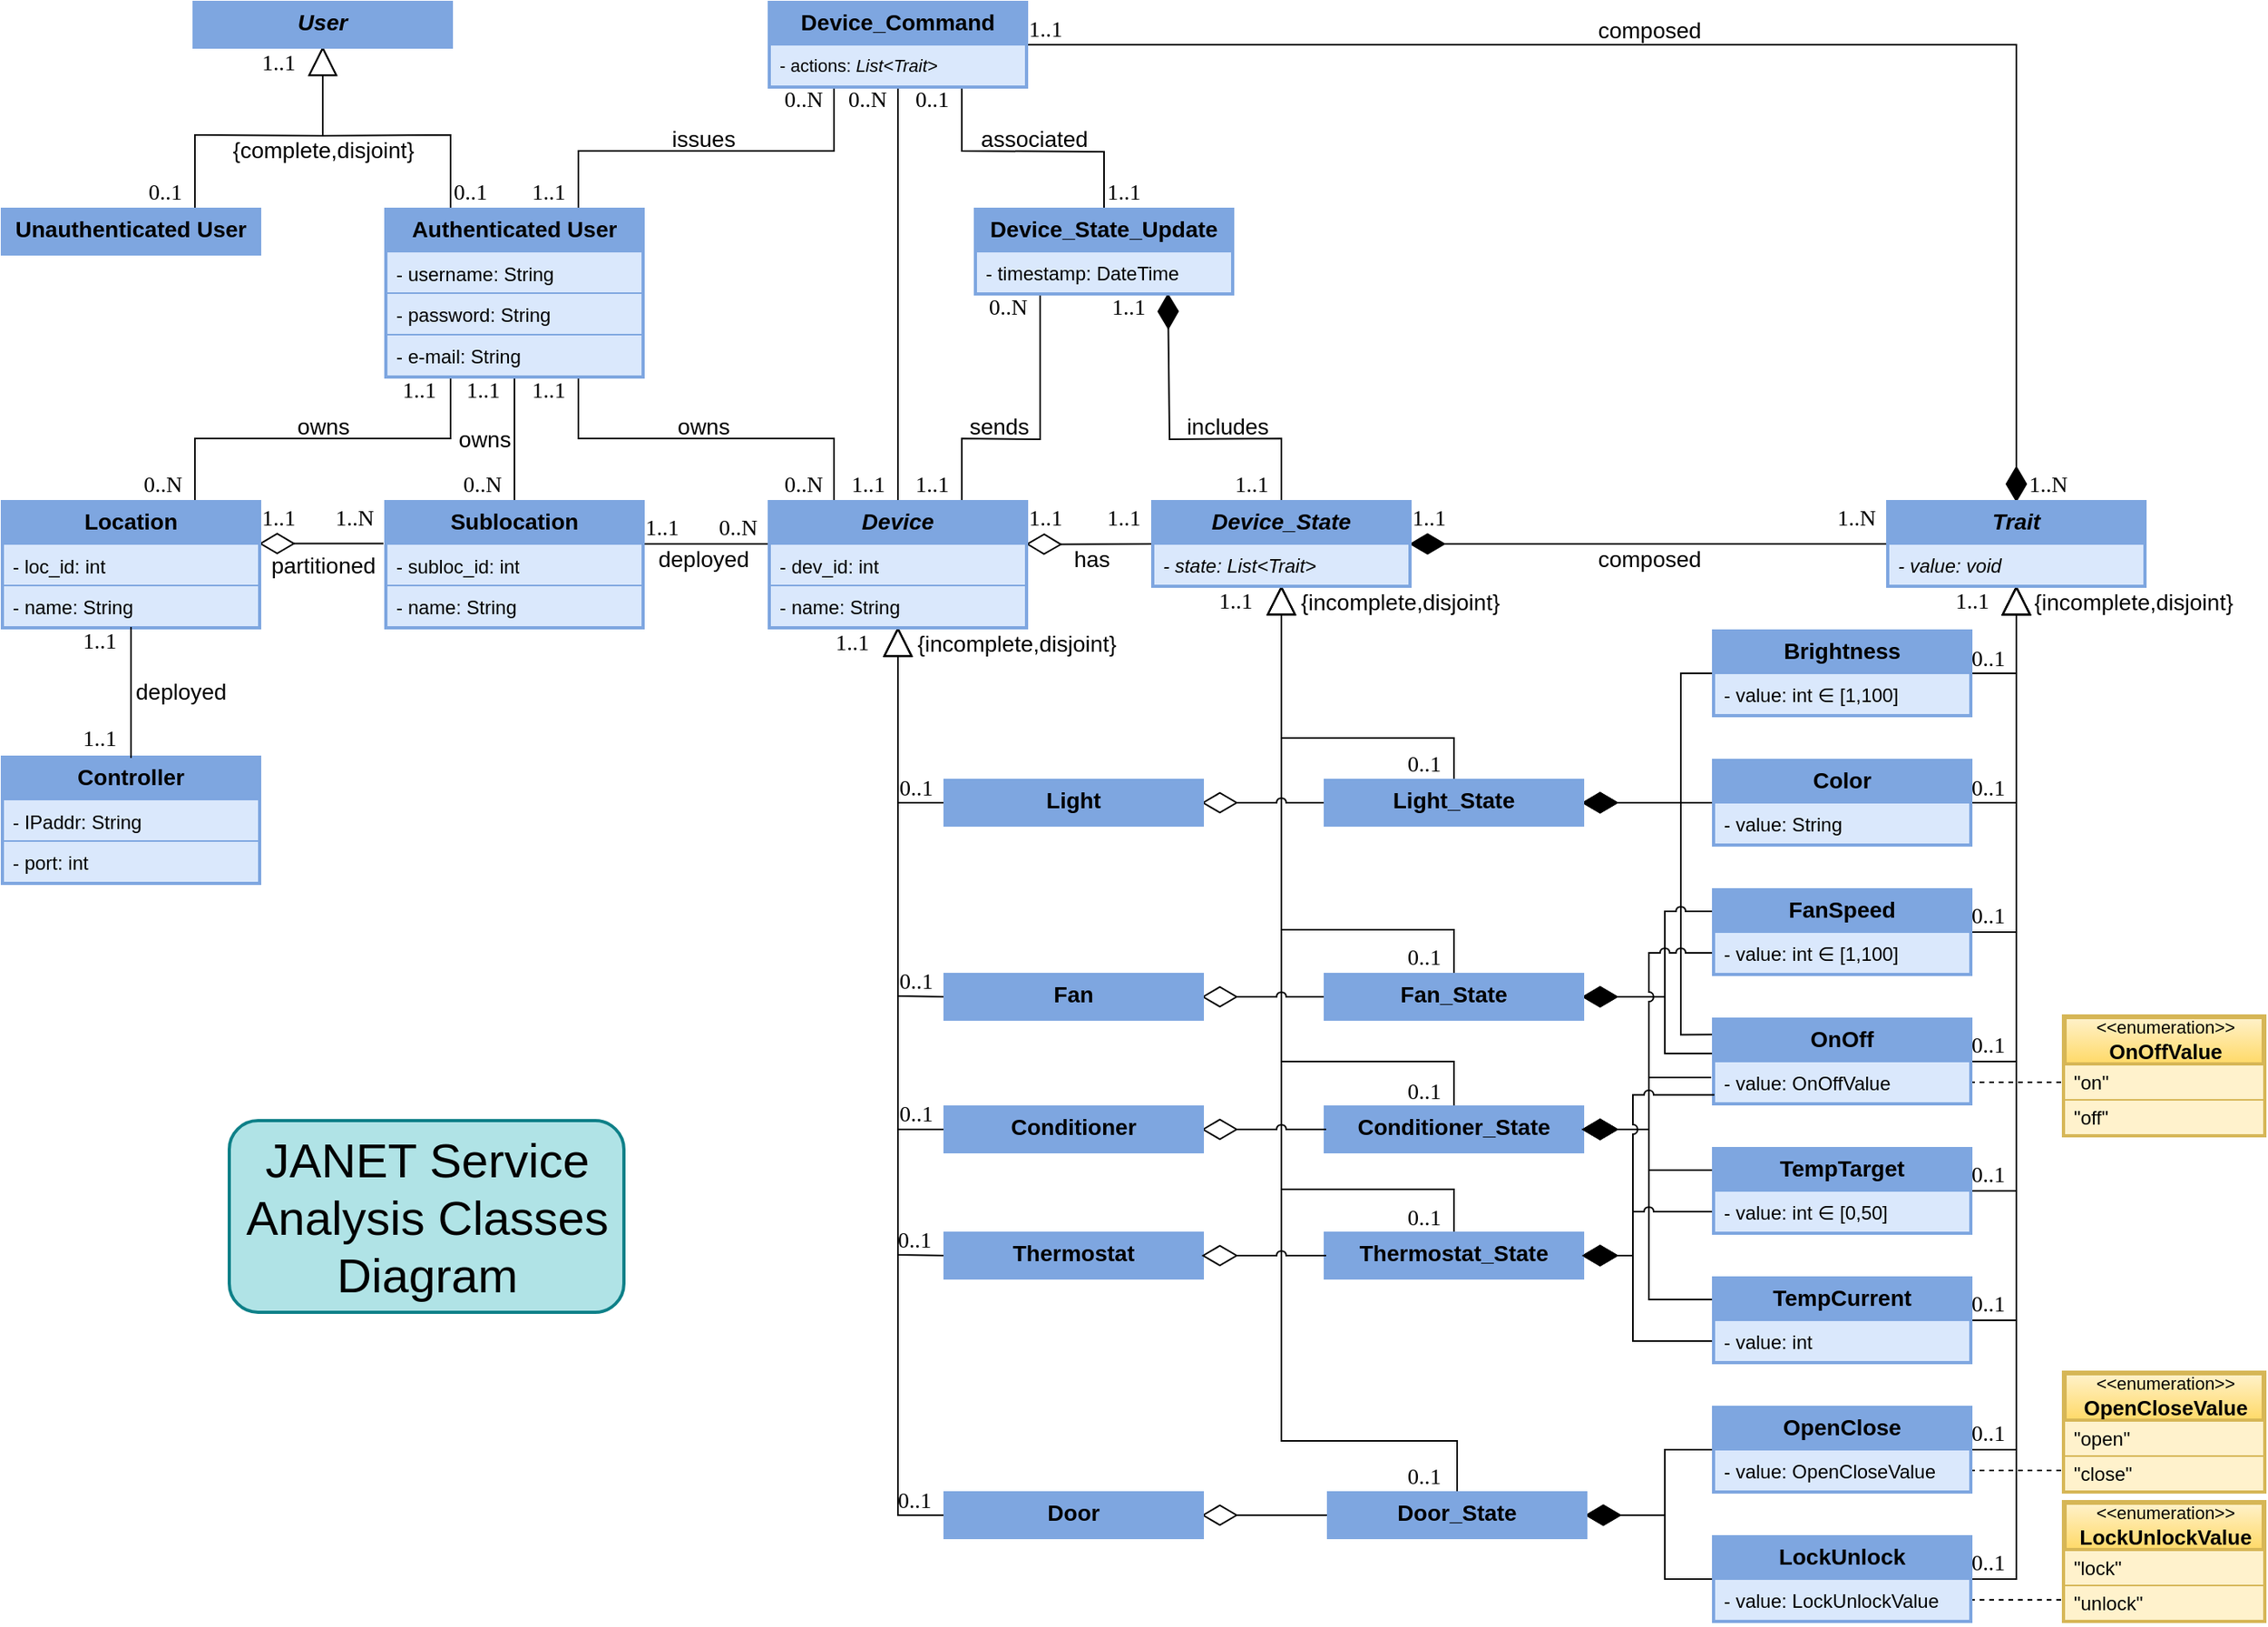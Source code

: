 <mxfile version="15.2.9" type="device"><diagram id="Xu3-Qtg4dW0L3Y0ObGzh" name="Page-1"><mxGraphModel dx="-1054" dy="775" grid="1" gridSize="10" guides="1" tooltips="1" connect="1" arrows="1" fold="1" page="1" pageScale="1" pageWidth="827" pageHeight="1169" math="0" shadow="0"><root><mxCell id="0"/><mxCell id="1" parent="0"/><mxCell id="-EufgnTP8qmgdB1MDDZJ-1057" value="" style="endArrow=block;endSize=16;endFill=0;html=1;fontFamily=Verdana;fontSize=14;exitX=0.5;exitY=0;exitDx=0;exitDy=0;rounded=0;entryX=0.5;entryY=1;entryDx=0;entryDy=0;" edge="1" parent="1" source="-EufgnTP8qmgdB1MDDZJ-1110" target="-EufgnTP8qmgdB1MDDZJ-1119"><mxGeometry width="160" relative="1" as="geometry"><mxPoint x="4550" y="982.5" as="sourcePoint"/><mxPoint x="4099" y="373.5" as="targetPoint"/><Array as="points"><mxPoint x="4219" y="901"/><mxPoint x="4109" y="901"/></Array></mxGeometry></mxCell><mxCell id="-EufgnTP8qmgdB1MDDZJ-1061" value="" style="endArrow=block;endSize=16;endFill=0;html=1;fontFamily=Verdana;fontSize=14;rounded=0;entryX=0.5;entryY=1;entryDx=0;entryDy=0;exitX=0.5;exitY=0;exitDx=0;exitDy=0;" edge="1" parent="1" source="-EufgnTP8qmgdB1MDDZJ-1094" target="-EufgnTP8qmgdB1MDDZJ-1119"><mxGeometry width="160" relative="1" as="geometry"><mxPoint x="4249" y="443.5" as="sourcePoint"/><mxPoint x="4099" y="373.5" as="targetPoint"/><Array as="points"><mxPoint x="4217" y="461"/><mxPoint x="4109" y="461"/></Array></mxGeometry></mxCell><mxCell id="-EufgnTP8qmgdB1MDDZJ-1060" value="" style="endArrow=block;endSize=16;endFill=0;html=1;fontFamily=Verdana;fontSize=14;exitX=0.5;exitY=0;exitDx=0;exitDy=0;rounded=0;entryX=0.5;entryY=1;entryDx=0;entryDy=0;" edge="1" parent="1" source="-EufgnTP8qmgdB1MDDZJ-1093" target="-EufgnTP8qmgdB1MDDZJ-1119"><mxGeometry width="160" relative="1" as="geometry"><mxPoint x="4147" y="791" as="sourcePoint"/><mxPoint x="4099" y="373.5" as="targetPoint"/><Array as="points"><mxPoint x="4217" y="581"/><mxPoint x="4109" y="581"/></Array></mxGeometry></mxCell><mxCell id="-EufgnTP8qmgdB1MDDZJ-1059" value="" style="endArrow=block;endSize=16;endFill=0;html=1;fontFamily=Verdana;fontSize=14;rounded=0;entryX=0.5;entryY=1;entryDx=0;entryDy=0;exitX=0.5;exitY=0;exitDx=0;exitDy=0;" edge="1" parent="1" source="-EufgnTP8qmgdB1MDDZJ-1039" target="-EufgnTP8qmgdB1MDDZJ-1119"><mxGeometry width="160" relative="1" as="geometry"><mxPoint x="4217" y="653.5" as="sourcePoint"/><mxPoint x="4139" y="393.5" as="targetPoint"/><Array as="points"><mxPoint x="4217" y="663.5"/><mxPoint x="4109" y="663.5"/></Array></mxGeometry></mxCell><mxCell id="-EufgnTP8qmgdB1MDDZJ-1058" value="" style="endArrow=block;endSize=16;endFill=0;html=1;fontFamily=Verdana;fontSize=14;exitX=0.5;exitY=0;exitDx=0;exitDy=0;rounded=0;entryX=0.5;entryY=1;entryDx=0;entryDy=0;" edge="1" parent="1" source="-EufgnTP8qmgdB1MDDZJ-1095" target="-EufgnTP8qmgdB1MDDZJ-1119"><mxGeometry width="160" relative="1" as="geometry"><mxPoint x="4149" y="1130" as="sourcePoint"/><mxPoint x="4089" y="383.5" as="targetPoint"/><Array as="points"><mxPoint x="4217" y="743.5"/><mxPoint x="4109" y="743.5"/></Array></mxGeometry></mxCell><mxCell id="-EufgnTP8qmgdB1MDDZJ-1210" value="0..1" style="text;html=1;resizable=0;points=[];autosize=1;align=left;verticalAlign=top;spacingTop=-4;fontSize=14;fontFamily=Verdana;" vertex="1" parent="1"><mxGeometry x="3868" y="686" width="32" height="20" as="geometry"/></mxCell><mxCell id="-EufgnTP8qmgdB1MDDZJ-1037" value="" style="endArrow=block;endSize=16;endFill=0;html=1;fontFamily=Verdana;fontSize=14;exitX=1;exitY=0.5;exitDx=0;exitDy=0;rounded=0;entryX=0.5;entryY=1;entryDx=0;entryDy=0;" edge="1" parent="1" source="-EufgnTP8qmgdB1MDDZJ-1108" target="-EufgnTP8qmgdB1MDDZJ-1117"><mxGeometry width="160" relative="1" as="geometry"><mxPoint x="4540" y="1172.5" as="sourcePoint"/><mxPoint x="4579" y="403.5" as="targetPoint"/><Array as="points"><mxPoint x="4569" y="987.5"/></Array></mxGeometry></mxCell><mxCell id="-EufgnTP8qmgdB1MDDZJ-1038" value="" style="endArrow=block;endSize=16;endFill=0;html=1;fontFamily=Verdana;fontSize=14;exitX=1;exitY=0.5;exitDx=0;exitDy=0;rounded=0;entryX=0.5;entryY=1;entryDx=0;entryDy=0;" edge="1" parent="1" source="-EufgnTP8qmgdB1MDDZJ-1098" target="-EufgnTP8qmgdB1MDDZJ-1117"><mxGeometry width="160" relative="1" as="geometry"><mxPoint x="4550" y="482.5" as="sourcePoint"/><mxPoint x="4609" y="433.5" as="targetPoint"/><Array as="points"><mxPoint x="4569" y="501.5"/></Array></mxGeometry></mxCell><mxCell id="-EufgnTP8qmgdB1MDDZJ-1039" value="Conditioner_State" style="swimlane;fontStyle=1;align=center;verticalAlign=top;childLayout=stackLayout;horizontal=1;startSize=26;horizontalStack=0;resizeParent=1;resizeParentMax=0;resizeLast=0;collapsible=1;marginBottom=0;fillColor=#7EA6E0;strokeColor=#7EA6E0;strokeWidth=3;swimlaneFillColor=none;fontSize=14;spacingTop=-3;glass=0;fillOpacity=100;rounded=0;swimlaneLine=1;shadow=0;comic=0;" vertex="1" parent="1"><mxGeometry x="4137" y="692.5" width="160" height="27" as="geometry"><mxRectangle x="50" y="700" width="60" height="26" as="alternateBounds"/></mxGeometry></mxCell><mxCell id="-EufgnTP8qmgdB1MDDZJ-1040" value="" style="endArrow=none;html=1;endSize=12;startArrow=diamondThin;startSize=20;startFill=1;edgeStyle=orthogonalEdgeStyle;align=left;verticalAlign=bottom;fontSize=11;endFill=0;exitX=1;exitY=0.5;exitDx=0;exitDy=0;rounded=0;jumpStyle=arc;entryX=-0.004;entryY=0.404;entryDx=0;entryDy=0;entryPerimeter=0;" edge="1" parent="1" source="-EufgnTP8qmgdB1MDDZJ-1093" target="-EufgnTP8qmgdB1MDDZJ-1124"><mxGeometry relative="1" as="geometry"><mxPoint x="4089" y="652.5" as="sourcePoint"/><mxPoint x="4379.04" y="672.502" as="targetPoint"/><Array as="points"><mxPoint x="4349" y="622.5"/><mxPoint x="4349" y="658.5"/></Array></mxGeometry></mxCell><mxCell id="-EufgnTP8qmgdB1MDDZJ-1041" value="" style="endArrow=none;html=1;endSize=12;startArrow=diamondThin;startSize=20;startFill=1;edgeStyle=orthogonalEdgeStyle;align=left;verticalAlign=bottom;fontSize=11;endFill=0;exitX=1;exitY=0.5;exitDx=0;exitDy=0;rounded=0;jumpStyle=arc;entryX=0;entryY=0.176;entryDx=0;entryDy=0;entryPerimeter=0;" edge="1" parent="1" source="-EufgnTP8qmgdB1MDDZJ-1094" target="-EufgnTP8qmgdB1MDDZJ-1124"><mxGeometry relative="1" as="geometry"><mxPoint x="4299" y="610" as="sourcePoint"/><mxPoint x="4389" y="673.5" as="targetPoint"/><Array as="points"><mxPoint x="4359" y="501.5"/><mxPoint x="4359" y="646.5"/></Array></mxGeometry></mxCell><mxCell id="-EufgnTP8qmgdB1MDDZJ-1042" value="" style="endArrow=none;html=1;endSize=12;startArrow=diamondThin;startSize=20;startFill=1;edgeStyle=orthogonalEdgeStyle;align=left;verticalAlign=bottom;fontSize=11;endFill=0;exitX=1;exitY=0.5;exitDx=0;exitDy=0;rounded=0;jumpStyle=arc;entryX=0;entryY=0.25;entryDx=0;entryDy=0;" edge="1" parent="1" source="-EufgnTP8qmgdB1MDDZJ-1039" target="-EufgnTP8qmgdB1MDDZJ-1102"><mxGeometry x="-1" y="3" relative="1" as="geometry"><mxPoint x="4291" y="722.22" as="sourcePoint"/><mxPoint x="4379" y="742.5" as="targetPoint"/><Array as="points"><mxPoint x="4339" y="705.5"/><mxPoint x="4339" y="731.5"/></Array></mxGeometry></mxCell><mxCell id="-EufgnTP8qmgdB1MDDZJ-1043" value="" style="endArrow=none;html=1;endSize=12;startArrow=diamondThin;startSize=20;startFill=1;edgeStyle=orthogonalEdgeStyle;align=left;verticalAlign=bottom;fontSize=11;endFill=0;exitX=1;exitY=0.5;exitDx=0;exitDy=0;rounded=0;jumpStyle=arc;entryX=0;entryY=0.5;entryDx=0;entryDy=0;" edge="1" parent="1" source="-EufgnTP8qmgdB1MDDZJ-1094" target="-EufgnTP8qmgdB1MDDZJ-1096"><mxGeometry relative="1" as="geometry"><mxPoint x="4309" y="608" as="sourcePoint"/><mxPoint x="4309" y="403.5" as="targetPoint"/><Array as="points"><mxPoint x="4359" y="501.5"/><mxPoint x="4359" y="420.5"/></Array></mxGeometry></mxCell><mxCell id="-EufgnTP8qmgdB1MDDZJ-1044" value="" style="endArrow=none;html=1;endSize=12;startArrow=diamondThin;startSize=20;startFill=1;edgeStyle=orthogonalEdgeStyle;align=left;verticalAlign=bottom;fontSize=11;endFill=0;exitX=1;exitY=0.5;exitDx=0;exitDy=0;rounded=0;entryX=0;entryY=0.5;entryDx=0;entryDy=0;jumpStyle=arc;" edge="1" parent="1" source="-EufgnTP8qmgdB1MDDZJ-1094" target="-EufgnTP8qmgdB1MDDZJ-1098"><mxGeometry relative="1" as="geometry"><mxPoint x="4309" y="589" as="sourcePoint"/><mxPoint x="4400" y="394.5" as="targetPoint"/><Array as="points"><mxPoint x="4369" y="501.5"/><mxPoint x="4369" y="501.5"/></Array></mxGeometry></mxCell><mxCell id="-EufgnTP8qmgdB1MDDZJ-1045" value="" style="endArrow=none;html=1;endSize=12;startArrow=diamondThin;startSize=20;startFill=1;edgeStyle=orthogonalEdgeStyle;align=left;verticalAlign=bottom;fontSize=11;endFill=0;exitX=1;exitY=0.5;exitDx=0;exitDy=0;rounded=0;jumpStyle=arc;" edge="1" parent="1" source="-EufgnTP8qmgdB1MDDZJ-1039"><mxGeometry x="-1" y="3" relative="1" as="geometry"><mxPoint x="4299" y="713" as="sourcePoint"/><mxPoint x="4378" y="673.5" as="targetPoint"/><Array as="points"><mxPoint x="4339" y="705.5"/><mxPoint x="4339" y="673.5"/></Array></mxGeometry></mxCell><mxCell id="-EufgnTP8qmgdB1MDDZJ-1046" value="" style="endArrow=none;html=1;endSize=12;startArrow=diamondThin;startSize=20;startFill=1;edgeStyle=orthogonalEdgeStyle;align=left;verticalAlign=bottom;fontSize=11;endFill=0;exitX=1;exitY=0.5;exitDx=0;exitDy=0;rounded=0;jumpStyle=arc;entryX=0;entryY=0.25;entryDx=0;entryDy=0;" edge="1" parent="1" source="-EufgnTP8qmgdB1MDDZJ-1039" target="-EufgnTP8qmgdB1MDDZJ-1104"><mxGeometry relative="1" as="geometry"><mxPoint x="4299" y="700" as="sourcePoint"/><mxPoint x="4399" y="700.5" as="targetPoint"/><Array as="points"><mxPoint x="4339" y="705.5"/><mxPoint x="4339" y="812.5"/></Array></mxGeometry></mxCell><mxCell id="-EufgnTP8qmgdB1MDDZJ-1047" value="" style="endArrow=none;html=1;endSize=12;startArrow=diamondThin;startSize=20;startFill=1;edgeStyle=orthogonalEdgeStyle;align=left;verticalAlign=bottom;fontSize=11;endFill=0;exitX=1;exitY=0.5;exitDx=0;exitDy=0;rounded=0;jumpStyle=arc;entryX=0;entryY=0.75;entryDx=0;entryDy=0;" edge="1" parent="1" source="-EufgnTP8qmgdB1MDDZJ-1095" target="-EufgnTP8qmgdB1MDDZJ-1104"><mxGeometry relative="1" as="geometry"><mxPoint x="4299" y="686" as="sourcePoint"/><mxPoint x="4400" y="868" as="targetPoint"/><Array as="points"><mxPoint x="4329" y="785"/><mxPoint x="4329" y="839"/></Array></mxGeometry></mxCell><mxCell id="-EufgnTP8qmgdB1MDDZJ-1048" value="" style="endArrow=none;html=1;endSize=12;startArrow=diamondThin;startSize=20;startFill=1;edgeStyle=orthogonalEdgeStyle;align=left;verticalAlign=bottom;fontSize=11;endFill=0;exitX=1;exitY=0.5;exitDx=0;exitDy=0;rounded=0;jumpStyle=arc;entryX=0;entryY=0.75;entryDx=0;entryDy=0;" edge="1" parent="1" source="-EufgnTP8qmgdB1MDDZJ-1095" target="-EufgnTP8qmgdB1MDDZJ-1102"><mxGeometry relative="1" as="geometry"><mxPoint x="4299" y="802" as="sourcePoint"/><mxPoint x="4359" y="792.5" as="targetPoint"/><Array as="points"><mxPoint x="4329" y="785"/><mxPoint x="4329" y="758"/></Array></mxGeometry></mxCell><mxCell id="-EufgnTP8qmgdB1MDDZJ-1049" value="" style="endArrow=none;html=1;endSize=12;startArrow=diamondThin;startSize=20;startFill=1;edgeStyle=orthogonalEdgeStyle;align=left;verticalAlign=bottom;fontSize=11;endFill=0;exitX=1;exitY=0.5;exitDx=0;exitDy=0;rounded=0;jumpStyle=arc;entryX=0;entryY=0.5;entryDx=0;entryDy=0;" edge="1" parent="1" source="-EufgnTP8qmgdB1MDDZJ-1110" target="-EufgnTP8qmgdB1MDDZJ-1106"><mxGeometry x="-1" y="3" relative="1" as="geometry"><mxPoint x="4299" y="796.0" as="sourcePoint"/><mxPoint x="4399" y="708.5" as="targetPoint"/><Array as="points"><mxPoint x="4349" y="947.5"/><mxPoint x="4349" y="906.5"/></Array></mxGeometry></mxCell><mxCell id="-EufgnTP8qmgdB1MDDZJ-1050" value="" style="endArrow=none;html=1;endSize=12;startArrow=diamondThin;startSize=20;startFill=1;edgeStyle=orthogonalEdgeStyle;align=left;verticalAlign=bottom;fontSize=11;endFill=0;exitX=1;exitY=0.5;exitDx=0;exitDy=0;rounded=0;jumpStyle=arc;entryX=0;entryY=0.5;entryDx=0;entryDy=0;" edge="1" parent="1" source="-EufgnTP8qmgdB1MDDZJ-1110" target="-EufgnTP8qmgdB1MDDZJ-1108"><mxGeometry x="-1" y="3" relative="1" as="geometry"><mxPoint x="4299" y="1025.0" as="sourcePoint"/><mxPoint x="4329" y="993.5" as="targetPoint"/><Array as="points"><mxPoint x="4349" y="947.5"/><mxPoint x="4349" y="987.5"/></Array></mxGeometry></mxCell><mxCell id="-EufgnTP8qmgdB1MDDZJ-1051" value="" style="endArrow=block;endSize=16;endFill=0;html=1;fontFamily=Verdana;fontSize=14;exitX=1;exitY=0.5;exitDx=0;exitDy=0;rounded=0;entryX=0.5;entryY=1;entryDx=0;entryDy=0;" edge="1" parent="1" source="-EufgnTP8qmgdB1MDDZJ-1096" target="-EufgnTP8qmgdB1MDDZJ-1117"><mxGeometry width="160" relative="1" as="geometry"><mxPoint x="4540" y="472.5" as="sourcePoint"/><mxPoint x="4589" y="403.5" as="targetPoint"/><Array as="points"><mxPoint x="4569" y="420.5"/></Array></mxGeometry></mxCell><mxCell id="-EufgnTP8qmgdB1MDDZJ-1052" value="" style="endArrow=block;endSize=16;endFill=0;html=1;fontFamily=Verdana;fontSize=14;exitX=1;exitY=0.5;exitDx=0;exitDy=0;rounded=0;entryX=0.5;entryY=1;entryDx=0;entryDy=0;" edge="1" parent="1" source="-EufgnTP8qmgdB1MDDZJ-1100" target="-EufgnTP8qmgdB1MDDZJ-1117"><mxGeometry width="160" relative="1" as="geometry"><mxPoint x="4550" y="582.5" as="sourcePoint"/><mxPoint x="4559" y="403.5" as="targetPoint"/><Array as="points"><mxPoint x="4569" y="582.5"/></Array></mxGeometry></mxCell><mxCell id="-EufgnTP8qmgdB1MDDZJ-1053" value="" style="endArrow=block;endSize=16;endFill=0;html=1;fontFamily=Verdana;fontSize=14;rounded=0;exitX=1;exitY=0.5;exitDx=0;exitDy=0;entryX=0.5;entryY=1;entryDx=0;entryDy=0;" edge="1" parent="1" source="-EufgnTP8qmgdB1MDDZJ-1102" target="-EufgnTP8qmgdB1MDDZJ-1117"><mxGeometry width="160" relative="1" as="geometry"><mxPoint x="4540" y="774.5" as="sourcePoint"/><mxPoint x="4639" y="473.5" as="targetPoint"/><Array as="points"><mxPoint x="4569" y="744.5"/></Array></mxGeometry></mxCell><mxCell id="-EufgnTP8qmgdB1MDDZJ-1054" value="" style="endArrow=block;endSize=16;endFill=0;html=1;fontFamily=Verdana;fontSize=14;exitX=1;exitY=0.5;exitDx=0;exitDy=0;rounded=0;entryX=0.5;entryY=1;entryDx=0;entryDy=0;" edge="1" parent="1" source="-EufgnTP8qmgdB1MDDZJ-1104" target="-EufgnTP8qmgdB1MDDZJ-1117"><mxGeometry width="160" relative="1" as="geometry"><mxPoint x="4550" y="982.5" as="sourcePoint"/><mxPoint x="4589" y="403.5" as="targetPoint"/><Array as="points"><mxPoint x="4569" y="825.5"/></Array></mxGeometry></mxCell><mxCell id="-EufgnTP8qmgdB1MDDZJ-1055" value="" style="endArrow=block;endSize=16;endFill=0;html=1;fontFamily=Verdana;fontSize=14;exitX=1;exitY=0.5;exitDx=0;exitDy=0;rounded=0;entryX=0.5;entryY=1;entryDx=0;entryDy=0;" edge="1" parent="1" source="-EufgnTP8qmgdB1MDDZJ-1124" target="-EufgnTP8qmgdB1MDDZJ-1117"><mxGeometry width="160" relative="1" as="geometry"><mxPoint x="4540" y="871.5" as="sourcePoint"/><mxPoint x="4549" y="403.5" as="targetPoint"/><Array as="points"><mxPoint x="4569" y="663.5"/></Array></mxGeometry></mxCell><mxCell id="-EufgnTP8qmgdB1MDDZJ-1056" value="" style="endArrow=block;endSize=16;endFill=0;html=1;fontFamily=Verdana;fontSize=14;exitX=1;exitY=0.5;exitDx=0;exitDy=0;rounded=0;entryX=0.5;entryY=1;entryDx=0;entryDy=0;" edge="1" parent="1" source="-EufgnTP8qmgdB1MDDZJ-1106" target="-EufgnTP8qmgdB1MDDZJ-1117"><mxGeometry width="160" relative="1" as="geometry"><mxPoint x="4540" y="972.5" as="sourcePoint"/><mxPoint x="4589" y="403.5" as="targetPoint"/><Array as="points"><mxPoint x="4569" y="906.5"/></Array></mxGeometry></mxCell><mxCell id="-EufgnTP8qmgdB1MDDZJ-1062" value="" style="endArrow=none;html=1;endSize=12;startArrow=diamondThin;startSize=20;startFill=1;edgeStyle=orthogonalEdgeStyle;align=left;verticalAlign=bottom;fontSize=11;endFill=0;exitX=1;exitY=0.5;exitDx=0;exitDy=0;rounded=0;jumpStyle=arc;" edge="1" parent="1" source="-EufgnTP8qmgdB1MDDZJ-1119"><mxGeometry relative="1" as="geometry"><mxPoint x="4307" y="647" as="sourcePoint"/><mxPoint x="4488" y="339.5" as="targetPoint"/><Array as="points"><mxPoint x="4469" y="339.5"/></Array></mxGeometry></mxCell><mxCell id="-EufgnTP8qmgdB1MDDZJ-1063" value="" style="endArrow=none;html=1;endSize=12;startArrow=diamondThin;startSize=20;startFill=1;edgeStyle=orthogonalEdgeStyle;align=left;verticalAlign=bottom;fontSize=11;endFill=0;exitX=1;exitY=0.5;exitDx=0;exitDy=0;rounded=0;jumpStyle=arc;entryX=0;entryY=0.25;entryDx=0;entryDy=0;" edge="1" parent="1" source="-EufgnTP8qmgdB1MDDZJ-1093" target="-EufgnTP8qmgdB1MDDZJ-1100"><mxGeometry relative="1" as="geometry"><mxPoint x="4299" y="650" as="sourcePoint"/><mxPoint x="4319" y="563.5" as="targetPoint"/><Array as="points"><mxPoint x="4349" y="622.5"/><mxPoint x="4349" y="569.5"/></Array></mxGeometry></mxCell><mxCell id="-EufgnTP8qmgdB1MDDZJ-1064" value="" style="endArrow=none;html=1;endSize=12;startArrow=diamondThin;startSize=20;startFill=1;edgeStyle=orthogonalEdgeStyle;align=left;verticalAlign=bottom;fontSize=11;endFill=0;exitX=1;exitY=0.5;exitDx=0;exitDy=0;rounded=0;jumpStyle=arc;entryX=0;entryY=0.75;entryDx=0;entryDy=0;" edge="1" parent="1" source="-EufgnTP8qmgdB1MDDZJ-1039" target="-EufgnTP8qmgdB1MDDZJ-1100"><mxGeometry x="-1" y="3" relative="1" as="geometry"><mxPoint x="4299" y="714" as="sourcePoint"/><mxPoint x="4369" y="582.5" as="targetPoint"/><Array as="points"><mxPoint x="4339" y="705.5"/><mxPoint x="4339" y="595.5"/></Array></mxGeometry></mxCell><mxCell id="-EufgnTP8qmgdB1MDDZJ-1065" value="" style="endArrow=none;html=1;endSize=12;startArrow=diamondThin;startSize=20;startFill=0;edgeStyle=orthogonalEdgeStyle;align=left;verticalAlign=bottom;fontSize=11;endFill=0;rounded=0;jumpStyle=arc;entryX=0;entryY=0.5;entryDx=0;entryDy=0;" edge="1" parent="1" target="-EufgnTP8qmgdB1MDDZJ-1119"><mxGeometry relative="1" as="geometry"><mxPoint x="3949.0" y="339.5" as="sourcePoint"/><mxPoint x="4178" y="213.5" as="targetPoint"/><Array as="points"/></mxGeometry></mxCell><mxCell id="-EufgnTP8qmgdB1MDDZJ-1066" value="" style="endArrow=none;dashed=1;html=1;fontSize=11;startSize=20;exitX=1;exitY=0.5;exitDx=0;exitDy=0;" edge="1" parent="1" source="-EufgnTP8qmgdB1MDDZJ-1125"><mxGeometry width="50" height="50" relative="1" as="geometry"><mxPoint x="4599" y="798.5" as="sourcePoint"/><mxPoint x="4620" y="676.5" as="targetPoint"/></mxGeometry></mxCell><mxCell id="-EufgnTP8qmgdB1MDDZJ-1067" value="" style="endArrow=none;dashed=1;html=1;fontSize=11;startSize=20;exitX=1;exitY=0.5;exitDx=0;exitDy=0;" edge="1" parent="1" source="-EufgnTP8qmgdB1MDDZJ-1107"><mxGeometry width="50" height="50" relative="1" as="geometry"><mxPoint x="4540" y="983.8" as="sourcePoint"/><mxPoint x="4599.0" y="919.5" as="targetPoint"/></mxGeometry></mxCell><mxCell id="-EufgnTP8qmgdB1MDDZJ-1068" value="" style="endArrow=none;dashed=1;html=1;fontSize=11;startSize=20;exitX=1;exitY=0.5;exitDx=0;exitDy=0;" edge="1" parent="1" source="-EufgnTP8qmgdB1MDDZJ-1109"><mxGeometry width="50" height="50" relative="1" as="geometry"><mxPoint x="4540" y="1101.5" as="sourcePoint"/><mxPoint x="4599.0" y="1000.5" as="targetPoint"/></mxGeometry></mxCell><mxCell id="-EufgnTP8qmgdB1MDDZJ-1070" value="" style="endArrow=block;endSize=16;endFill=0;html=1;fontFamily=Verdana;fontSize=14;exitX=0;exitY=0.5;exitDx=0;exitDy=0;rounded=0;entryX=0.5;entryY=1;entryDx=0;entryDy=0;" edge="1" parent="1" source="-EufgnTP8qmgdB1MDDZJ-1126" target="-EufgnTP8qmgdB1MDDZJ-1130"><mxGeometry width="160" relative="1" as="geometry"><mxPoint x="4147" y="647" as="sourcePoint"/><mxPoint x="3879" y="403.5" as="targetPoint"/><Array as="points"><mxPoint x="3869" y="501.5"/></Array></mxGeometry></mxCell><mxCell id="-EufgnTP8qmgdB1MDDZJ-1071" value="" style="endArrow=block;endSize=16;endFill=0;html=1;fontFamily=Verdana;fontSize=14;exitX=0;exitY=0.5;exitDx=0;exitDy=0;rounded=0;entryX=0.5;entryY=1;entryDx=0;entryDy=0;" edge="1" parent="1" source="-EufgnTP8qmgdB1MDDZJ-1127" target="-EufgnTP8qmgdB1MDDZJ-1130"><mxGeometry width="160" relative="1" as="geometry"><mxPoint x="3909" y="647" as="sourcePoint"/><mxPoint x="3839" y="413.5" as="targetPoint"/><Array as="points"><mxPoint x="3869" y="622.5"/></Array></mxGeometry></mxCell><mxCell id="-EufgnTP8qmgdB1MDDZJ-1072" value="" style="endArrow=block;endSize=16;endFill=0;html=1;fontFamily=Verdana;fontSize=14;exitX=0;exitY=0.5;exitDx=0;exitDy=0;rounded=0;entryX=0.5;entryY=1;entryDx=0;entryDy=0;" edge="1" parent="1" source="-EufgnTP8qmgdB1MDDZJ-1069" target="-EufgnTP8qmgdB1MDDZJ-1130"><mxGeometry width="160" relative="1" as="geometry"><mxPoint x="3909" y="727" as="sourcePoint"/><mxPoint x="3859" y="423.5" as="targetPoint"/><Array as="points"><mxPoint x="3869" y="706"/></Array></mxGeometry></mxCell><mxCell id="-EufgnTP8qmgdB1MDDZJ-1073" value="" style="endArrow=block;endSize=16;endFill=0;html=1;fontFamily=Verdana;fontSize=14;exitX=0;exitY=0.5;exitDx=0;exitDy=0;rounded=0;entryX=0.5;entryY=1;entryDx=0;entryDy=0;" edge="1" parent="1" source="-EufgnTP8qmgdB1MDDZJ-1128" target="-EufgnTP8qmgdB1MDDZJ-1130"><mxGeometry width="160" relative="1" as="geometry"><mxPoint x="3909" y="791.0" as="sourcePoint"/><mxPoint x="3849" y="413.5" as="targetPoint"/><Array as="points"><mxPoint x="3869" y="784.5"/></Array></mxGeometry></mxCell><mxCell id="-EufgnTP8qmgdB1MDDZJ-1074" value="" style="endArrow=block;endSize=16;endFill=0;html=1;fontFamily=Verdana;fontSize=14;exitX=0;exitY=0.5;exitDx=0;exitDy=0;rounded=0;entryX=0.5;entryY=1;entryDx=0;entryDy=0;" edge="1" parent="1" source="-EufgnTP8qmgdB1MDDZJ-1129" target="-EufgnTP8qmgdB1MDDZJ-1130"><mxGeometry width="160" relative="1" as="geometry"><mxPoint x="3909" y="901.0" as="sourcePoint"/><mxPoint x="3899" y="433.5" as="targetPoint"/><Array as="points"><mxPoint x="3869" y="947.5"/></Array></mxGeometry></mxCell><mxCell id="-EufgnTP8qmgdB1MDDZJ-1075" value="" style="endArrow=none;html=1;endSize=12;startArrow=diamondThin;startSize=20;startFill=0;edgeStyle=orthogonalEdgeStyle;align=left;verticalAlign=bottom;fontSize=11;endFill=0;rounded=0;jumpStyle=arc;entryX=0;entryY=0.5;entryDx=0;entryDy=0;exitX=1;exitY=0.5;exitDx=0;exitDy=0;" edge="1" parent="1" source="-EufgnTP8qmgdB1MDDZJ-1126" target="-EufgnTP8qmgdB1MDDZJ-1094"><mxGeometry relative="1" as="geometry"><mxPoint x="4039" y="396.26" as="sourcePoint"/><mxPoint x="4119" y="396.26" as="targetPoint"/><Array as="points"/></mxGeometry></mxCell><mxCell id="-EufgnTP8qmgdB1MDDZJ-1076" value="" style="endArrow=none;html=1;endSize=12;startArrow=diamondThin;startSize=20;startFill=0;edgeStyle=orthogonalEdgeStyle;align=left;verticalAlign=bottom;fontSize=11;endFill=0;rounded=0;jumpStyle=arc;exitX=1;exitY=0.5;exitDx=0;exitDy=0;entryX=0;entryY=0.5;entryDx=0;entryDy=0;" edge="1" parent="1" source="-EufgnTP8qmgdB1MDDZJ-1127" target="-EufgnTP8qmgdB1MDDZJ-1093"><mxGeometry relative="1" as="geometry"><mxPoint x="4069" y="556" as="sourcePoint"/><mxPoint x="4089" y="612.5" as="targetPoint"/><Array as="points"/></mxGeometry></mxCell><mxCell id="-EufgnTP8qmgdB1MDDZJ-1077" value="" style="endArrow=none;html=1;endSize=12;startArrow=diamondThin;startSize=20;startFill=0;edgeStyle=orthogonalEdgeStyle;align=left;verticalAlign=bottom;fontSize=11;endFill=0;rounded=0;jumpStyle=arc;exitX=1;exitY=0.5;exitDx=0;exitDy=0;entryX=0;entryY=0.5;entryDx=0;entryDy=0;" edge="1" parent="1" source="-EufgnTP8qmgdB1MDDZJ-1069" target="-EufgnTP8qmgdB1MDDZJ-1039"><mxGeometry relative="1" as="geometry"><mxPoint x="4069" y="636" as="sourcePoint"/><mxPoint x="4147" y="636" as="targetPoint"/><Array as="points"/></mxGeometry></mxCell><mxCell id="-EufgnTP8qmgdB1MDDZJ-1079" value="" style="endArrow=none;html=1;endSize=12;startArrow=diamondThin;startSize=20;startFill=0;edgeStyle=orthogonalEdgeStyle;align=left;verticalAlign=bottom;fontSize=11;endFill=0;rounded=0;jumpStyle=arc;exitX=1;exitY=0.5;exitDx=0;exitDy=0;entryX=0;entryY=0.5;entryDx=0;entryDy=0;" edge="1" parent="1" source="-EufgnTP8qmgdB1MDDZJ-1129" target="-EufgnTP8qmgdB1MDDZJ-1110"><mxGeometry relative="1" as="geometry"><mxPoint x="4069" y="728.0" as="sourcePoint"/><mxPoint x="4119" y="930.5" as="targetPoint"/><Array as="points"/></mxGeometry></mxCell><mxCell id="-EufgnTP8qmgdB1MDDZJ-1080" value="" style="endArrow=none;html=1;fontFamily=Verdana;fontSize=14;fillColor=#d5e8d4;strokeColor=#000000;" edge="1" parent="1"><mxGeometry width="50" height="50" relative="1" as="geometry"><mxPoint x="3710" y="339.5" as="sourcePoint"/><mxPoint x="3788" y="339.5" as="targetPoint"/></mxGeometry></mxCell><mxCell id="-EufgnTP8qmgdB1MDDZJ-1081" value="" style="endArrow=none;html=1;fontFamily=Verdana;fontSize=14;fillColor=#d5e8d4;strokeColor=#000000;startArrow=diamondThin;startFill=0;startSize=20;" edge="1" parent="1"><mxGeometry width="50" height="50" relative="1" as="geometry"><mxPoint x="3469.0" y="339.3" as="sourcePoint"/><mxPoint x="3547" y="339.3" as="targetPoint"/></mxGeometry></mxCell><mxCell id="-EufgnTP8qmgdB1MDDZJ-1082" value="" style="endArrow=none;html=1;fontFamily=Verdana;fontSize=14;fillColor=#d5e8d4;strokeColor=#000000;exitX=0.5;exitY=0;exitDx=0;exitDy=0;entryX=0.5;entryY=1;entryDx=0;entryDy=0;" edge="1" parent="1" source="-EufgnTP8qmgdB1MDDZJ-1138" target="-EufgnTP8qmgdB1MDDZJ-1145"><mxGeometry width="50" height="50" relative="1" as="geometry"><mxPoint x="3479" y="349.3" as="sourcePoint"/><mxPoint x="3557" y="349.3" as="targetPoint"/></mxGeometry></mxCell><mxCell id="-EufgnTP8qmgdB1MDDZJ-1083" value="" style="endArrow=none;html=1;fontFamily=Verdana;fontSize=14;fillColor=#d5e8d4;strokeColor=#000000;exitX=0.75;exitY=0;exitDx=0;exitDy=0;entryX=0.25;entryY=1;entryDx=0;entryDy=0;rounded=0;" edge="1" parent="1" source="-EufgnTP8qmgdB1MDDZJ-1135" target="-EufgnTP8qmgdB1MDDZJ-1145"><mxGeometry width="50" height="50" relative="1" as="geometry"><mxPoint x="3639" y="323.5" as="sourcePoint"/><mxPoint x="3639" y="217.5" as="targetPoint"/><Array as="points"><mxPoint x="3429" y="273.5"/><mxPoint x="3589" y="273.5"/></Array></mxGeometry></mxCell><mxCell id="-EufgnTP8qmgdB1MDDZJ-1084" value="" style="endArrow=none;html=1;fontFamily=Verdana;fontSize=14;fillColor=#d5e8d4;strokeColor=#000000;exitX=0.25;exitY=0;exitDx=0;exitDy=0;rounded=0;entryX=0.75;entryY=1;entryDx=0;entryDy=0;" edge="1" parent="1" source="-EufgnTP8qmgdB1MDDZJ-1130" target="-EufgnTP8qmgdB1MDDZJ-1145"><mxGeometry width="50" height="50" relative="1" as="geometry"><mxPoint x="3399" y="323.5" as="sourcePoint"/><mxPoint x="3669" y="243.5" as="targetPoint"/><Array as="points"><mxPoint x="3829" y="273.5"/><mxPoint x="3669" y="273.5"/></Array></mxGeometry></mxCell><mxCell id="-EufgnTP8qmgdB1MDDZJ-1085" value="" style="endArrow=none;html=1;fontFamily=Verdana;fontSize=14;fillColor=#d5e8d4;strokeColor=#000000;rounded=0;entryX=0.25;entryY=1;entryDx=0;entryDy=0;exitX=0.75;exitY=0;exitDx=0;exitDy=0;" edge="1" parent="1" source="-EufgnTP8qmgdB1MDDZJ-1145" target="-EufgnTP8qmgdB1MDDZJ-1143"><mxGeometry width="50" height="50" relative="1" as="geometry"><mxPoint x="3729" y="173.5" as="sourcePoint"/><mxPoint x="3789" y="141.5" as="targetPoint"/><Array as="points"><mxPoint x="3669" y="93.5"/><mxPoint x="3829" y="93.5"/></Array></mxGeometry></mxCell><mxCell id="-EufgnTP8qmgdB1MDDZJ-1086" value="" style="endArrow=none;html=1;fontFamily=Verdana;fontSize=14;fillColor=#d5e8d4;strokeColor=#000000;rounded=0;exitX=0.5;exitY=0;exitDx=0;exitDy=0;entryX=0.5;entryY=1;entryDx=0;entryDy=0;" edge="1" parent="1" source="-EufgnTP8qmgdB1MDDZJ-1130" target="-EufgnTP8qmgdB1MDDZJ-1143"><mxGeometry width="50" height="50" relative="1" as="geometry"><mxPoint x="3720" y="151.5" as="sourcePoint"/><mxPoint x="3799" y="151.5" as="targetPoint"/></mxGeometry></mxCell><mxCell id="-EufgnTP8qmgdB1MDDZJ-1087" value="" style="endArrow=diamondThin;html=1;fontFamily=Verdana;fontSize=14;fillColor=#d5e8d4;strokeColor=#000000;rounded=0;entryX=0.75;entryY=1;entryDx=0;entryDy=0;exitX=0.5;exitY=0;exitDx=0;exitDy=0;endFill=1;endSize=20;" edge="1" parent="1" source="-EufgnTP8qmgdB1MDDZJ-1119" target="-EufgnTP8qmgdB1MDDZJ-1141"><mxGeometry width="50" height="50" relative="1" as="geometry"><mxPoint x="3679" y="244.5" as="sourcePoint"/><mxPoint x="4149" y="243.5" as="targetPoint"/><Array as="points"><mxPoint x="4109" y="273.5"/><mxPoint x="4039" y="274"/></Array></mxGeometry></mxCell><mxCell id="-EufgnTP8qmgdB1MDDZJ-1088" value="" style="endArrow=none;html=1;fontFamily=Verdana;fontSize=14;fillColor=#d5e8d4;strokeColor=#000000;rounded=0;exitX=0.75;exitY=0;exitDx=0;exitDy=0;entryX=0.25;entryY=1;entryDx=0;entryDy=0;" edge="1" parent="1" source="-EufgnTP8qmgdB1MDDZJ-1130" target="-EufgnTP8qmgdB1MDDZJ-1141"><mxGeometry width="50" height="50" relative="1" as="geometry"><mxPoint x="4119" y="243.5" as="sourcePoint"/><mxPoint x="4079" y="263.5" as="targetPoint"/><Array as="points"><mxPoint x="3909" y="273.5"/><mxPoint x="3958" y="274"/></Array></mxGeometry></mxCell><mxCell id="-EufgnTP8qmgdB1MDDZJ-1089" value="" style="endArrow=none;html=1;fontFamily=Verdana;fontSize=14;fillColor=#d5e8d4;strokeColor=#000000;rounded=0;entryX=0.75;entryY=1;entryDx=0;entryDy=0;exitX=0.5;exitY=0;exitDx=0;exitDy=0;" edge="1" parent="1" source="-EufgnTP8qmgdB1MDDZJ-1141" target="-EufgnTP8qmgdB1MDDZJ-1143"><mxGeometry width="50" height="50" relative="1" as="geometry"><mxPoint x="3729" y="203.5" as="sourcePoint"/><mxPoint x="3799" y="151.5" as="targetPoint"/><Array as="points"><mxPoint x="3998" y="94"/><mxPoint x="3909" y="93.5"/></Array></mxGeometry></mxCell><mxCell id="-EufgnTP8qmgdB1MDDZJ-1090" value="" style="endArrow=none;html=1;endSize=12;startArrow=diamondThin;startSize=20;startFill=1;edgeStyle=orthogonalEdgeStyle;align=left;verticalAlign=bottom;fontSize=11;endFill=0;exitX=0.5;exitY=0;exitDx=0;exitDy=0;rounded=0;jumpStyle=arc;entryX=1;entryY=0.5;entryDx=0;entryDy=0;" edge="1" parent="1" source="-EufgnTP8qmgdB1MDDZJ-1117" target="-EufgnTP8qmgdB1MDDZJ-1143"><mxGeometry relative="1" as="geometry"><mxPoint x="4199" y="349.5" as="sourcePoint"/><mxPoint x="4498" y="349.5" as="targetPoint"/><Array as="points"><mxPoint x="4569" y="27.5"/></Array></mxGeometry></mxCell><mxCell id="-EufgnTP8qmgdB1MDDZJ-1091" value="" style="endArrow=block;endSize=16;endFill=0;html=1;fontFamily=Verdana;fontSize=14;exitX=0.75;exitY=0;exitDx=0;exitDy=0;rounded=0;entryX=0.5;entryY=1;entryDx=0;entryDy=0;" edge="1" parent="1" source="-EufgnTP8qmgdB1MDDZJ-1134" target="-EufgnTP8qmgdB1MDDZJ-1133"><mxGeometry width="160" relative="1" as="geometry"><mxPoint x="3429" y="794" as="sourcePoint"/><mxPoint x="3399" y="65.5" as="targetPoint"/><Array as="points"><mxPoint x="3429" y="83.5"/><mxPoint x="3509" y="84"/></Array></mxGeometry></mxCell><mxCell id="-EufgnTP8qmgdB1MDDZJ-1092" value="" style="endArrow=block;endSize=16;endFill=0;html=1;fontFamily=Verdana;fontSize=14;exitX=0.25;exitY=0;exitDx=0;exitDy=0;rounded=0;entryX=0.5;entryY=1;entryDx=0;entryDy=0;" edge="1" parent="1" source="-EufgnTP8qmgdB1MDDZJ-1145" target="-EufgnTP8qmgdB1MDDZJ-1133"><mxGeometry width="160" relative="1" as="geometry"><mxPoint x="3439.0" y="138.5" as="sourcePoint"/><mxPoint x="3529" y="38.0" as="targetPoint"/><Array as="points"><mxPoint x="3589" y="83.5"/><mxPoint x="3509" y="84"/></Array></mxGeometry></mxCell><mxCell id="-EufgnTP8qmgdB1MDDZJ-1093" value="Fan_State" style="swimlane;fontStyle=1;align=center;verticalAlign=top;childLayout=stackLayout;horizontal=1;startSize=26;horizontalStack=0;resizeParent=1;resizeParentMax=0;resizeLast=0;collapsible=1;marginBottom=0;fillColor=#7EA6E0;strokeColor=#7EA6E0;strokeWidth=3;swimlaneFillColor=none;fontSize=14;spacingTop=-3;glass=0;fillOpacity=100;rounded=0;swimlaneLine=1;shadow=0;comic=0;" vertex="1" parent="1"><mxGeometry x="4137" y="609.5" width="160" height="27" as="geometry"><mxRectangle x="50" y="700" width="60" height="26" as="alternateBounds"/></mxGeometry></mxCell><mxCell id="-EufgnTP8qmgdB1MDDZJ-1094" value="Light_State" style="swimlane;fontStyle=1;align=center;verticalAlign=top;childLayout=stackLayout;horizontal=1;startSize=26;horizontalStack=0;resizeParent=1;resizeParentMax=0;resizeLast=0;collapsible=1;marginBottom=0;fillColor=#7EA6E0;strokeColor=#7EA6E0;strokeWidth=3;swimlaneFillColor=none;fontSize=14;spacingTop=-3;glass=0;fillOpacity=100;rounded=0;swimlaneLine=1;shadow=0;comic=0;" vertex="1" parent="1"><mxGeometry x="4137" y="488" width="160" height="27" as="geometry"><mxRectangle x="50" y="700" width="60" height="26" as="alternateBounds"/></mxGeometry></mxCell><mxCell id="-EufgnTP8qmgdB1MDDZJ-1095" value="Thermostat_State" style="swimlane;fontStyle=1;align=center;verticalAlign=top;childLayout=stackLayout;horizontal=1;startSize=26;horizontalStack=0;resizeParent=1;resizeParentMax=0;resizeLast=0;collapsible=1;marginBottom=0;fillColor=#7EA6E0;strokeColor=#7EA6E0;strokeWidth=3;swimlaneFillColor=none;fontSize=14;spacingTop=-3;glass=0;fillOpacity=100;rounded=0;swimlaneLine=1;shadow=0;comic=0;" vertex="1" parent="1"><mxGeometry x="4137" y="771.5" width="160" height="27" as="geometry"><mxRectangle x="50" y="700" width="60" height="26" as="alternateBounds"/></mxGeometry></mxCell><mxCell id="-EufgnTP8qmgdB1MDDZJ-1096" value="Brightness" style="swimlane;fontStyle=1;align=center;verticalAlign=top;childLayout=stackLayout;horizontal=1;startSize=26;horizontalStack=0;resizeParent=1;resizeParentMax=0;resizeLast=0;collapsible=1;marginBottom=0;fillColor=#7EA6E0;strokeColor=#7EA6E0;strokeWidth=3;swimlaneFillColor=none;fontSize=14;spacingTop=-3;glass=0;fillOpacity=100;rounded=0;swimlaneLine=1;shadow=0;comic=0;" vertex="1" parent="1"><mxGeometry x="4380" y="394.5" width="160" height="52" as="geometry"><mxRectangle x="50" y="700" width="60" height="26" as="alternateBounds"/></mxGeometry></mxCell><mxCell id="-EufgnTP8qmgdB1MDDZJ-1097" value="- value: int ∈ [1,100]" style="text;strokeColor=#7EA6E0;fillColor=#dae8fc;align=left;verticalAlign=top;spacingLeft=4;spacingRight=4;overflow=hidden;rotatable=0;points=[[0,0.5],[1,0.5]];portConstraint=eastwest;fontSize=12;" vertex="1" parent="-EufgnTP8qmgdB1MDDZJ-1096"><mxGeometry y="26" width="160" height="26" as="geometry"/></mxCell><mxCell id="-EufgnTP8qmgdB1MDDZJ-1098" value="Color" style="swimlane;fontStyle=1;align=center;verticalAlign=top;childLayout=stackLayout;horizontal=1;startSize=26;horizontalStack=0;resizeParent=1;resizeParentMax=0;resizeLast=0;collapsible=1;marginBottom=0;fillColor=#7EA6E0;strokeColor=#7EA6E0;strokeWidth=3;swimlaneFillColor=none;fontSize=14;spacingTop=-3;glass=0;fillOpacity=100;rounded=0;swimlaneLine=1;shadow=0;comic=0;" vertex="1" parent="1"><mxGeometry x="4380" y="475.5" width="160" height="52" as="geometry"><mxRectangle x="50" y="700" width="60" height="26" as="alternateBounds"/></mxGeometry></mxCell><mxCell id="-EufgnTP8qmgdB1MDDZJ-1099" value="- value: String" style="text;strokeColor=#7EA6E0;fillColor=#dae8fc;align=left;verticalAlign=top;spacingLeft=4;spacingRight=4;overflow=hidden;rotatable=0;points=[[0,0.5],[1,0.5]];portConstraint=eastwest;fontSize=12;" vertex="1" parent="-EufgnTP8qmgdB1MDDZJ-1098"><mxGeometry y="26" width="160" height="26" as="geometry"/></mxCell><mxCell id="-EufgnTP8qmgdB1MDDZJ-1100" value="FanSpeed" style="swimlane;fontStyle=1;align=center;verticalAlign=top;childLayout=stackLayout;horizontal=1;startSize=26;horizontalStack=0;resizeParent=1;resizeParentMax=0;resizeLast=0;collapsible=1;marginBottom=0;fillColor=#7EA6E0;strokeColor=#7EA6E0;strokeWidth=3;swimlaneFillColor=none;fontSize=14;spacingTop=-3;glass=0;fillOpacity=100;rounded=0;swimlaneLine=1;shadow=0;comic=0;" vertex="1" parent="1"><mxGeometry x="4380" y="556.5" width="160" height="52" as="geometry"><mxRectangle x="50" y="700" width="60" height="26" as="alternateBounds"/></mxGeometry></mxCell><mxCell id="-EufgnTP8qmgdB1MDDZJ-1101" value="- value: int ∈ [1,100]" style="text;strokeColor=#7EA6E0;fillColor=#dae8fc;align=left;verticalAlign=top;spacingLeft=4;spacingRight=4;overflow=hidden;rotatable=0;points=[[0,0.5],[1,0.5]];portConstraint=eastwest;fontSize=12;" vertex="1" parent="-EufgnTP8qmgdB1MDDZJ-1100"><mxGeometry y="26" width="160" height="26" as="geometry"/></mxCell><mxCell id="-EufgnTP8qmgdB1MDDZJ-1102" value="TempTarget" style="swimlane;fontStyle=1;align=center;verticalAlign=top;childLayout=stackLayout;horizontal=1;startSize=26;horizontalStack=0;resizeParent=1;resizeParentMax=0;resizeLast=0;collapsible=1;marginBottom=0;fillColor=#7EA6E0;strokeColor=#7EA6E0;strokeWidth=3;swimlaneFillColor=none;fontSize=14;spacingTop=-3;glass=0;fillOpacity=100;rounded=0;swimlaneLine=1;shadow=0;comic=0;" vertex="1" parent="1"><mxGeometry x="4380" y="718.5" width="160" height="52" as="geometry"><mxRectangle x="50" y="700" width="60" height="26" as="alternateBounds"/></mxGeometry></mxCell><mxCell id="-EufgnTP8qmgdB1MDDZJ-1103" value="- value: int ∈ [0,50]" style="text;strokeColor=#7EA6E0;fillColor=#dae8fc;align=left;verticalAlign=top;spacingLeft=4;spacingRight=4;overflow=hidden;rotatable=0;points=[[0,0.5],[1,0.5]];portConstraint=eastwest;fontSize=12;" vertex="1" parent="-EufgnTP8qmgdB1MDDZJ-1102"><mxGeometry y="26" width="160" height="26" as="geometry"/></mxCell><mxCell id="-EufgnTP8qmgdB1MDDZJ-1104" value="TempCurrent" style="swimlane;fontStyle=1;align=center;verticalAlign=top;childLayout=stackLayout;horizontal=1;startSize=26;horizontalStack=0;resizeParent=1;resizeParentMax=0;resizeLast=0;collapsible=1;marginBottom=0;fillColor=#7EA6E0;strokeColor=#7EA6E0;strokeWidth=3;swimlaneFillColor=none;fontSize=14;spacingTop=-3;glass=0;fillOpacity=100;rounded=0;swimlaneLine=1;shadow=0;comic=0;" vertex="1" parent="1"><mxGeometry x="4380" y="799.5" width="160" height="52" as="geometry"><mxRectangle x="50" y="700" width="60" height="26" as="alternateBounds"/></mxGeometry></mxCell><mxCell id="-EufgnTP8qmgdB1MDDZJ-1105" value="- value: int" style="text;strokeColor=#7EA6E0;fillColor=#dae8fc;align=left;verticalAlign=top;spacingLeft=4;spacingRight=4;overflow=hidden;rotatable=0;points=[[0,0.5],[1,0.5]];portConstraint=eastwest;fontSize=12;" vertex="1" parent="-EufgnTP8qmgdB1MDDZJ-1104"><mxGeometry y="26" width="160" height="26" as="geometry"/></mxCell><mxCell id="-EufgnTP8qmgdB1MDDZJ-1106" value="OpenClose" style="swimlane;fontStyle=1;align=center;verticalAlign=top;childLayout=stackLayout;horizontal=1;startSize=26;horizontalStack=0;resizeParent=1;resizeParentMax=0;resizeLast=0;collapsible=1;marginBottom=0;fillColor=#7EA6E0;strokeColor=#7EA6E0;strokeWidth=3;swimlaneFillColor=none;fontSize=14;spacingTop=-3;glass=0;fillOpacity=100;rounded=0;swimlaneLine=1;shadow=0;comic=0;" vertex="1" parent="1"><mxGeometry x="4380" y="880.5" width="160" height="52" as="geometry"><mxRectangle x="50" y="700" width="60" height="26" as="alternateBounds"/></mxGeometry></mxCell><mxCell id="-EufgnTP8qmgdB1MDDZJ-1107" value="- value: OpenCloseValue" style="text;strokeColor=#7EA6E0;fillColor=#dae8fc;align=left;verticalAlign=top;spacingLeft=4;spacingRight=4;overflow=hidden;rotatable=0;points=[[0,0.5],[1,0.5]];portConstraint=eastwest;" vertex="1" parent="-EufgnTP8qmgdB1MDDZJ-1106"><mxGeometry y="26" width="160" height="26" as="geometry"/></mxCell><mxCell id="-EufgnTP8qmgdB1MDDZJ-1108" value="LockUnlock" style="swimlane;fontStyle=1;align=center;verticalAlign=top;childLayout=stackLayout;horizontal=1;startSize=26;horizontalStack=0;resizeParent=1;resizeParentMax=0;resizeLast=0;collapsible=1;marginBottom=0;fillColor=#7EA6E0;strokeColor=#7EA6E0;strokeWidth=3;swimlaneFillColor=none;fontSize=14;spacingTop=-3;glass=0;fillOpacity=100;rounded=0;swimlaneLine=1;shadow=0;comic=0;" vertex="1" parent="1"><mxGeometry x="4380" y="961.5" width="160" height="52" as="geometry"><mxRectangle x="50" y="700" width="60" height="26" as="alternateBounds"/></mxGeometry></mxCell><mxCell id="-EufgnTP8qmgdB1MDDZJ-1109" value="- value: LockUnlockValue" style="text;strokeColor=#7EA6E0;fillColor=#dae8fc;align=left;verticalAlign=top;spacingLeft=4;spacingRight=4;overflow=hidden;rotatable=0;points=[[0,0.5],[1,0.5]];portConstraint=eastwest;" vertex="1" parent="-EufgnTP8qmgdB1MDDZJ-1108"><mxGeometry y="26" width="160" height="26" as="geometry"/></mxCell><mxCell id="-EufgnTP8qmgdB1MDDZJ-1110" value="Door_State" style="swimlane;fontStyle=1;align=center;verticalAlign=top;childLayout=stackLayout;horizontal=1;startSize=26;horizontalStack=0;resizeParent=1;resizeParentMax=0;resizeLast=0;collapsible=1;marginBottom=0;fillColor=#7EA6E0;strokeColor=#7EA6E0;strokeWidth=3;swimlaneFillColor=none;fontSize=14;spacingTop=-3;glass=0;fillOpacity=100;rounded=0;swimlaneLine=1;shadow=0;comic=0;" vertex="1" parent="1"><mxGeometry x="4139" y="934" width="160" height="27" as="geometry"><mxRectangle x="50" y="700" width="60" height="26" as="alternateBounds"/></mxGeometry></mxCell><mxCell id="-EufgnTP8qmgdB1MDDZJ-1111" value="&lt;font style=&quot;font-size: 11px&quot;&gt;&amp;lt;&amp;lt;enumeration&amp;gt;&amp;gt;&lt;/font&gt;&lt;br&gt;&lt;b&gt;LockUnlockValue&lt;/b&gt;" style="swimlane;fontStyle=0;align=center;verticalAlign=middle;childLayout=stackLayout;horizontal=1;startSize=30;horizontalStack=0;resizeParent=1;resizeParentMax=0;resizeLast=0;collapsible=1;marginBottom=0;fillColor=#fff2cc;strokeColor=#d6b656;strokeWidth=3;swimlaneFillColor=none;fontSize=13;spacingTop=-3;glass=0;fillOpacity=100;rounded=0;swimlaneLine=1;shadow=0;comic=0;html=1;gradientColor=#ffd966;" vertex="1" parent="1"><mxGeometry x="4599" y="939.5" width="125" height="74" as="geometry"><mxRectangle x="50" y="700" width="60" height="26" as="alternateBounds"/></mxGeometry></mxCell><mxCell id="-EufgnTP8qmgdB1MDDZJ-1112" value="&quot;lock&quot;" style="text;strokeColor=#d6b656;fillColor=#fff2cc;align=left;verticalAlign=middle;spacingLeft=4;spacingRight=4;overflow=hidden;rotatable=0;points=[[0,0.5],[1,0.5]];portConstraint=eastwest;fontStyle=0;html=1;" vertex="1" parent="-EufgnTP8qmgdB1MDDZJ-1111"><mxGeometry y="30" width="125" height="22" as="geometry"/></mxCell><mxCell id="-EufgnTP8qmgdB1MDDZJ-1113" value="&quot;unlock&quot;" style="text;strokeColor=#d6b656;fillColor=#fff2cc;align=left;verticalAlign=middle;spacingLeft=4;spacingRight=4;overflow=hidden;rotatable=0;points=[[0,0.5],[1,0.5]];portConstraint=eastwest;fontStyle=0;html=1;" vertex="1" parent="-EufgnTP8qmgdB1MDDZJ-1111"><mxGeometry y="52" width="125" height="22" as="geometry"/></mxCell><mxCell id="-EufgnTP8qmgdB1MDDZJ-1114" value="&lt;font style=&quot;font-size: 11px&quot;&gt;&amp;lt;&amp;lt;enumeration&amp;gt;&amp;gt;&lt;/font&gt;&lt;br&gt;&lt;b&gt;OpenCloseValue&lt;/b&gt;" style="swimlane;fontStyle=0;align=center;verticalAlign=middle;childLayout=stackLayout;horizontal=1;startSize=30;horizontalStack=0;resizeParent=1;resizeParentMax=0;resizeLast=0;collapsible=1;marginBottom=0;fillColor=#fff2cc;strokeColor=#d6b656;strokeWidth=3;swimlaneFillColor=none;fontSize=13;spacingTop=-3;glass=0;fillOpacity=100;rounded=0;swimlaneLine=1;shadow=0;comic=0;html=1;gradientColor=#ffd966;" vertex="1" parent="1"><mxGeometry x="4599" y="858.5" width="125" height="74" as="geometry"><mxRectangle x="50" y="700" width="60" height="26" as="alternateBounds"/></mxGeometry></mxCell><mxCell id="-EufgnTP8qmgdB1MDDZJ-1115" value="&quot;open&quot;" style="text;strokeColor=#d6b656;fillColor=#fff2cc;align=left;verticalAlign=middle;spacingLeft=4;spacingRight=4;overflow=hidden;rotatable=0;points=[[0,0.5],[1,0.5]];portConstraint=eastwest;fontStyle=0;html=1;" vertex="1" parent="-EufgnTP8qmgdB1MDDZJ-1114"><mxGeometry y="30" width="125" height="22" as="geometry"/></mxCell><mxCell id="-EufgnTP8qmgdB1MDDZJ-1116" value="&quot;close&quot;" style="text;strokeColor=#d6b656;fillColor=#fff2cc;align=left;verticalAlign=middle;spacingLeft=4;spacingRight=4;overflow=hidden;rotatable=0;points=[[0,0.5],[1,0.5]];portConstraint=eastwest;fontStyle=0;html=1;" vertex="1" parent="-EufgnTP8qmgdB1MDDZJ-1114"><mxGeometry y="52" width="125" height="22" as="geometry"/></mxCell><mxCell id="-EufgnTP8qmgdB1MDDZJ-1117" value="Trait" style="swimlane;fontStyle=3;align=center;verticalAlign=top;childLayout=stackLayout;horizontal=1;startSize=26;horizontalStack=0;resizeParent=1;resizeParentMax=0;resizeLast=0;collapsible=1;marginBottom=0;fillColor=#7EA6E0;strokeColor=#7EA6E0;strokeWidth=3;swimlaneFillColor=none;fontSize=14;spacingTop=-3;glass=0;fillOpacity=100;rounded=0;swimlaneLine=1;shadow=0;comic=0;" vertex="1" parent="1"><mxGeometry x="4489" y="313.5" width="160" height="52" as="geometry"><mxRectangle x="50" y="700" width="60" height="26" as="alternateBounds"/></mxGeometry></mxCell><mxCell id="-EufgnTP8qmgdB1MDDZJ-1118" value="- value: void" style="text;strokeColor=#7EA6E0;fillColor=#dae8fc;align=left;verticalAlign=top;spacingLeft=4;spacingRight=4;overflow=hidden;rotatable=0;points=[[0,0.5],[1,0.5]];portConstraint=eastwest;fontStyle=2" vertex="1" parent="-EufgnTP8qmgdB1MDDZJ-1117"><mxGeometry y="26" width="160" height="26" as="geometry"/></mxCell><mxCell id="-EufgnTP8qmgdB1MDDZJ-1119" value="Device_State" style="swimlane;fontStyle=3;align=center;verticalAlign=top;childLayout=stackLayout;horizontal=1;startSize=26;horizontalStack=0;resizeParent=1;resizeParentMax=0;resizeLast=0;collapsible=1;marginBottom=0;fillColor=#7EA6E0;strokeColor=#7EA6E0;strokeWidth=3;swimlaneFillColor=none;fontSize=14;spacingTop=-3;glass=0;fillOpacity=100;rounded=0;swimlaneLine=1;shadow=0;comic=0;" vertex="1" parent="1"><mxGeometry x="4029" y="313.5" width="160" height="52" as="geometry"><mxRectangle x="50" y="700" width="60" height="26" as="alternateBounds"/></mxGeometry></mxCell><mxCell id="-EufgnTP8qmgdB1MDDZJ-1120" value="- state: List&lt;Trait&gt;" style="text;strokeColor=#7EA6E0;fillColor=#dae8fc;align=left;verticalAlign=top;spacingLeft=4;spacingRight=4;overflow=hidden;rotatable=0;points=[[0,0.5],[1,0.5]];portConstraint=eastwest;fontStyle=2" vertex="1" parent="-EufgnTP8qmgdB1MDDZJ-1119"><mxGeometry y="26" width="160" height="26" as="geometry"/></mxCell><mxCell id="-EufgnTP8qmgdB1MDDZJ-1121" value="&lt;font style=&quot;font-size: 11px&quot;&gt;&amp;lt;&amp;lt;enumeration&amp;gt;&amp;gt;&lt;/font&gt;&lt;br&gt;&lt;b&gt;OnOffValue&lt;/b&gt;" style="swimlane;fontStyle=0;align=center;verticalAlign=middle;childLayout=stackLayout;horizontal=1;startSize=30;horizontalStack=0;resizeParent=1;resizeParentMax=0;resizeLast=0;collapsible=1;marginBottom=0;fillColor=#fff2cc;strokeColor=#d6b656;strokeWidth=3;swimlaneFillColor=none;fontSize=13;spacingTop=-3;glass=0;fillOpacity=100;rounded=0;swimlaneLine=1;shadow=0;comic=0;html=1;gradientColor=#ffd966;" vertex="1" parent="1"><mxGeometry x="4599" y="635.5" width="125" height="74" as="geometry"><mxRectangle x="50" y="700" width="60" height="26" as="alternateBounds"/></mxGeometry></mxCell><mxCell id="-EufgnTP8qmgdB1MDDZJ-1122" value="&quot;on&quot;" style="text;strokeColor=#d6b656;fillColor=#fff2cc;align=left;verticalAlign=middle;spacingLeft=4;spacingRight=4;overflow=hidden;rotatable=0;points=[[0,0.5],[1,0.5]];portConstraint=eastwest;fontStyle=0;html=1;" vertex="1" parent="-EufgnTP8qmgdB1MDDZJ-1121"><mxGeometry y="30" width="125" height="22" as="geometry"/></mxCell><mxCell id="-EufgnTP8qmgdB1MDDZJ-1123" value="&quot;off&quot;" style="text;strokeColor=#d6b656;fillColor=#fff2cc;align=left;verticalAlign=middle;spacingLeft=4;spacingRight=4;overflow=hidden;rotatable=0;points=[[0,0.5],[1,0.5]];portConstraint=eastwest;fontStyle=0;html=1;" vertex="1" parent="-EufgnTP8qmgdB1MDDZJ-1121"><mxGeometry y="52" width="125" height="22" as="geometry"/></mxCell><mxCell id="-EufgnTP8qmgdB1MDDZJ-1124" value="OnOff" style="swimlane;fontStyle=1;align=center;verticalAlign=top;childLayout=stackLayout;horizontal=1;startSize=26;horizontalStack=0;resizeParent=1;resizeParentMax=0;resizeLast=0;collapsible=1;marginBottom=0;fillColor=#7EA6E0;strokeColor=#7EA6E0;strokeWidth=3;swimlaneFillColor=none;fontSize=14;spacingTop=-3;glass=0;fillOpacity=100;rounded=0;swimlaneLine=1;shadow=0;comic=0;" vertex="1" parent="1"><mxGeometry x="4380" y="637.5" width="160" height="52" as="geometry"><mxRectangle x="50" y="700" width="60" height="26" as="alternateBounds"/></mxGeometry></mxCell><mxCell id="-EufgnTP8qmgdB1MDDZJ-1125" value="- value: OnOffValue" style="text;strokeColor=#7EA6E0;fillColor=#dae8fc;align=left;verticalAlign=top;spacingLeft=4;spacingRight=4;overflow=hidden;rotatable=0;points=[[0,0.5],[1,0.5]];portConstraint=eastwest;" vertex="1" parent="-EufgnTP8qmgdB1MDDZJ-1124"><mxGeometry y="26" width="160" height="26" as="geometry"/></mxCell><mxCell id="-EufgnTP8qmgdB1MDDZJ-1126" value="Light" style="swimlane;fontStyle=1;align=center;verticalAlign=top;childLayout=stackLayout;horizontal=1;startSize=26;horizontalStack=0;resizeParent=1;resizeParentMax=0;resizeLast=0;collapsible=1;marginBottom=0;fillColor=#7EA6E0;strokeColor=#7EA6E0;strokeWidth=3;swimlaneFillColor=none;fontSize=14;spacingTop=-3;glass=0;fillOpacity=100;rounded=0;swimlaneLine=1;shadow=0;comic=0;" vertex="1" parent="1"><mxGeometry x="3899" y="488" width="160" height="27" as="geometry"><mxRectangle x="50" y="700" width="60" height="26" as="alternateBounds"/></mxGeometry></mxCell><mxCell id="-EufgnTP8qmgdB1MDDZJ-1127" value="Fan" style="swimlane;fontStyle=1;align=center;verticalAlign=top;childLayout=stackLayout;horizontal=1;startSize=26;horizontalStack=0;resizeParent=1;resizeParentMax=0;resizeLast=0;collapsible=1;marginBottom=0;fillColor=#7EA6E0;strokeColor=#7EA6E0;strokeWidth=3;swimlaneFillColor=none;fontSize=14;spacingTop=-3;glass=0;fillOpacity=100;rounded=0;swimlaneLine=1;shadow=0;comic=0;" vertex="1" parent="1"><mxGeometry x="3899" y="609.5" width="160" height="27" as="geometry"><mxRectangle x="50" y="700" width="60" height="26" as="alternateBounds"/></mxGeometry></mxCell><mxCell id="-EufgnTP8qmgdB1MDDZJ-1128" value="Thermostat" style="swimlane;fontStyle=1;align=center;verticalAlign=top;childLayout=stackLayout;horizontal=1;startSize=26;horizontalStack=0;resizeParent=1;resizeParentMax=0;resizeLast=0;collapsible=1;marginBottom=0;fillColor=#7EA6E0;strokeColor=#7EA6E0;strokeWidth=3;swimlaneFillColor=none;fontSize=14;spacingTop=-3;glass=0;fillOpacity=100;rounded=0;swimlaneLine=1;shadow=0;comic=0;" vertex="1" parent="1"><mxGeometry x="3899" y="771.5" width="160" height="27" as="geometry"><mxRectangle x="50" y="700" width="60" height="26" as="alternateBounds"/></mxGeometry></mxCell><mxCell id="-EufgnTP8qmgdB1MDDZJ-1129" value="Door" style="swimlane;fontStyle=1;align=center;verticalAlign=top;childLayout=stackLayout;horizontal=1;startSize=26;horizontalStack=0;resizeParent=1;resizeParentMax=0;resizeLast=0;collapsible=1;marginBottom=0;fillColor=#7EA6E0;strokeColor=#7EA6E0;strokeWidth=3;swimlaneFillColor=none;fontSize=14;spacingTop=-3;glass=0;fillOpacity=100;rounded=0;swimlaneLine=1;shadow=0;comic=0;" vertex="1" parent="1"><mxGeometry x="3899" y="934" width="160" height="27" as="geometry"><mxRectangle x="50" y="700" width="60" height="26" as="alternateBounds"/></mxGeometry></mxCell><mxCell id="-EufgnTP8qmgdB1MDDZJ-1130" value="Device" style="swimlane;fontStyle=3;align=center;verticalAlign=top;childLayout=stackLayout;horizontal=1;startSize=26;horizontalStack=0;resizeParent=1;resizeParentMax=0;resizeLast=0;collapsible=1;marginBottom=0;fillColor=#7EA6E0;strokeColor=#7EA6E0;strokeWidth=3;swimlaneFillColor=none;fontSize=14;spacingTop=-3;glass=0;fillOpacity=100;rounded=0;swimlaneLine=1;shadow=0;comic=0;" vertex="1" parent="1"><mxGeometry x="3789" y="313.5" width="160" height="78" as="geometry"><mxRectangle x="50" y="700" width="60" height="26" as="alternateBounds"/></mxGeometry></mxCell><mxCell id="-EufgnTP8qmgdB1MDDZJ-1131" value="- dev_id: int" style="text;strokeColor=#7EA6E0;fillColor=#dae8fc;align=left;verticalAlign=top;spacingLeft=4;spacingRight=4;overflow=hidden;rotatable=0;points=[[0,0.5],[1,0.5]];portConstraint=eastwest;fontStyle=0;html=1;" vertex="1" parent="-EufgnTP8qmgdB1MDDZJ-1130"><mxGeometry y="26" width="160" height="26" as="geometry"/></mxCell><mxCell id="-EufgnTP8qmgdB1MDDZJ-1132" value="- name: String" style="text;strokeColor=#7EA6E0;fillColor=#dae8fc;align=left;verticalAlign=top;spacingLeft=4;spacingRight=4;overflow=hidden;rotatable=0;points=[[0,0.5],[1,0.5]];portConstraint=eastwest;" vertex="1" parent="-EufgnTP8qmgdB1MDDZJ-1130"><mxGeometry y="52" width="160" height="26" as="geometry"/></mxCell><mxCell id="-EufgnTP8qmgdB1MDDZJ-1133" value="User" style="swimlane;fontStyle=3;align=center;verticalAlign=top;childLayout=stackLayout;horizontal=1;startSize=26;horizontalStack=0;resizeParent=1;resizeParentMax=0;resizeLast=0;collapsible=1;marginBottom=0;fillColor=#7EA6E0;strokeColor=#7EA6E0;strokeWidth=3;swimlaneFillColor=none;fontSize=14;spacingTop=-3;glass=0;fillOpacity=100;rounded=0;swimlaneLine=1;shadow=0;comic=0;" vertex="1" parent="1"><mxGeometry x="3429" y="1" width="160" height="27" as="geometry"><mxRectangle x="50" y="700" width="60" height="26" as="alternateBounds"/></mxGeometry></mxCell><mxCell id="-EufgnTP8qmgdB1MDDZJ-1134" value="Unauthenticated User" style="swimlane;fontStyle=1;align=center;verticalAlign=top;childLayout=stackLayout;horizontal=1;startSize=26;horizontalStack=0;resizeParent=1;resizeParentMax=0;resizeLast=0;collapsible=1;marginBottom=0;fillColor=#7EA6E0;strokeColor=#7EA6E0;strokeWidth=3;swimlaneFillColor=none;fontSize=14;spacingTop=-3;glass=0;fillOpacity=100;rounded=0;swimlaneLine=1;shadow=0;comic=0;" vertex="1" parent="1"><mxGeometry x="3309" y="130.5" width="160" height="27" as="geometry"><mxRectangle x="50" y="700" width="60" height="26" as="alternateBounds"/></mxGeometry></mxCell><mxCell id="-EufgnTP8qmgdB1MDDZJ-1135" value="Location" style="swimlane;fontStyle=1;align=center;verticalAlign=top;childLayout=stackLayout;horizontal=1;startSize=26;horizontalStack=0;resizeParent=1;resizeParentMax=0;resizeLast=0;collapsible=1;marginBottom=0;fillColor=#7EA6E0;strokeColor=#7EA6E0;strokeWidth=3;swimlaneFillColor=none;fontSize=14;spacingTop=-3;glass=0;fillOpacity=100;rounded=0;swimlaneLine=1;shadow=0;comic=0;" vertex="1" parent="1"><mxGeometry x="3309" y="313.5" width="160" height="78" as="geometry"><mxRectangle x="50" y="700" width="60" height="26" as="alternateBounds"/></mxGeometry></mxCell><mxCell id="-EufgnTP8qmgdB1MDDZJ-1136" value="- loc_id: int" style="text;strokeColor=#7EA6E0;fillColor=#dae8fc;align=left;verticalAlign=top;spacingLeft=4;spacingRight=4;overflow=hidden;rotatable=0;points=[[0,0.5],[1,0.5]];portConstraint=eastwest;fontStyle=0;html=1;" vertex="1" parent="-EufgnTP8qmgdB1MDDZJ-1135"><mxGeometry y="26" width="160" height="26" as="geometry"/></mxCell><mxCell id="-EufgnTP8qmgdB1MDDZJ-1137" value="- name: String" style="text;strokeColor=#7EA6E0;fillColor=#dae8fc;align=left;verticalAlign=top;spacingLeft=4;spacingRight=4;overflow=hidden;rotatable=0;points=[[0,0.5],[1,0.5]];portConstraint=eastwest;" vertex="1" parent="-EufgnTP8qmgdB1MDDZJ-1135"><mxGeometry y="52" width="160" height="26" as="geometry"/></mxCell><mxCell id="-EufgnTP8qmgdB1MDDZJ-1138" value="Sublocation" style="swimlane;fontStyle=1;align=center;verticalAlign=top;childLayout=stackLayout;horizontal=1;startSize=26;horizontalStack=0;resizeParent=1;resizeParentMax=0;resizeLast=0;collapsible=1;marginBottom=0;fillColor=#7EA6E0;strokeColor=#7EA6E0;strokeWidth=3;swimlaneFillColor=none;fontSize=14;spacingTop=-3;glass=0;fillOpacity=100;rounded=0;swimlaneLine=1;shadow=0;comic=0;" vertex="1" parent="1"><mxGeometry x="3549" y="313.5" width="160" height="78" as="geometry"><mxRectangle x="50" y="700" width="60" height="26" as="alternateBounds"/></mxGeometry></mxCell><mxCell id="-EufgnTP8qmgdB1MDDZJ-1139" value="- subloc_id: int" style="text;strokeColor=#7EA6E0;fillColor=#dae8fc;align=left;verticalAlign=top;spacingLeft=4;spacingRight=4;overflow=hidden;rotatable=0;points=[[0,0.5],[1,0.5]];portConstraint=eastwest;fontStyle=0;html=1;" vertex="1" parent="-EufgnTP8qmgdB1MDDZJ-1138"><mxGeometry y="26" width="160" height="26" as="geometry"/></mxCell><mxCell id="-EufgnTP8qmgdB1MDDZJ-1140" value="- name: String" style="text;strokeColor=#7EA6E0;fillColor=#dae8fc;align=left;verticalAlign=top;spacingLeft=4;spacingRight=4;overflow=hidden;rotatable=0;points=[[0,0.5],[1,0.5]];portConstraint=eastwest;" vertex="1" parent="-EufgnTP8qmgdB1MDDZJ-1138"><mxGeometry y="52" width="160" height="26" as="geometry"/></mxCell><mxCell id="-EufgnTP8qmgdB1MDDZJ-1141" value="Device_State_Update" style="swimlane;fontStyle=1;align=center;verticalAlign=top;childLayout=stackLayout;horizontal=1;startSize=26;horizontalStack=0;resizeParent=1;resizeParentMax=0;resizeLast=0;collapsible=1;marginBottom=0;fillColor=#7EA6E0;strokeColor=#7EA6E0;strokeWidth=3;swimlaneFillColor=none;fontSize=14;spacingTop=-3;glass=0;fillOpacity=100;rounded=0;swimlaneLine=1;shadow=0;comic=0;" vertex="1" parent="1"><mxGeometry x="3918" y="130.5" width="160" height="52" as="geometry"><mxRectangle x="50" y="700" width="60" height="26" as="alternateBounds"/></mxGeometry></mxCell><mxCell id="-EufgnTP8qmgdB1MDDZJ-1142" value="- timestamp: DateTime" style="text;strokeColor=#7EA6E0;fillColor=#dae8fc;align=left;verticalAlign=top;spacingLeft=4;spacingRight=4;overflow=hidden;rotatable=0;points=[[0,0.5],[1,0.5]];portConstraint=eastwest;" vertex="1" parent="-EufgnTP8qmgdB1MDDZJ-1141"><mxGeometry y="26" width="160" height="26" as="geometry"/></mxCell><mxCell id="-EufgnTP8qmgdB1MDDZJ-1143" value="Device_Command" style="swimlane;fontStyle=1;align=center;verticalAlign=top;childLayout=stackLayout;horizontal=1;startSize=26;horizontalStack=0;resizeParent=1;resizeParentMax=0;resizeLast=0;collapsible=1;marginBottom=0;fillColor=#7EA6E0;strokeColor=#7EA6E0;strokeWidth=3;swimlaneFillColor=none;fontSize=14;spacingTop=-3;glass=0;fillOpacity=100;rounded=0;swimlaneLine=1;shadow=0;comic=0;" vertex="1" parent="1"><mxGeometry x="3789" y="1" width="160" height="52" as="geometry"><mxRectangle x="50" y="700" width="60" height="26" as="alternateBounds"/></mxGeometry></mxCell><mxCell id="-EufgnTP8qmgdB1MDDZJ-1144" value="- actions: &lt;i&gt;List&amp;lt;Trait&amp;gt;&lt;/i&gt;" style="text;strokeColor=#7EA6E0;fillColor=#dae8fc;align=left;verticalAlign=top;spacingLeft=4;spacingRight=4;overflow=hidden;rotatable=0;points=[[0,0.5],[1,0.5]];portConstraint=eastwest;fontSize=11;fontStyle=0;html=1;" vertex="1" parent="-EufgnTP8qmgdB1MDDZJ-1143"><mxGeometry y="26" width="160" height="26" as="geometry"/></mxCell><mxCell id="-EufgnTP8qmgdB1MDDZJ-1145" value="Authenticated User" style="swimlane;fontStyle=1;align=center;verticalAlign=top;childLayout=stackLayout;horizontal=1;startSize=26;horizontalStack=0;resizeParent=1;resizeParentMax=0;resizeLast=0;collapsible=1;marginBottom=0;fillColor=#7EA6E0;strokeColor=#7EA6E0;strokeWidth=3;swimlaneFillColor=none;fontSize=14;spacingTop=-3;glass=0;fillOpacity=100;rounded=0;swimlaneLine=1;shadow=0;comic=0;" vertex="1" parent="1"><mxGeometry x="3549" y="130.5" width="160" height="104" as="geometry"><mxRectangle x="50" y="700" width="60" height="26" as="alternateBounds"/></mxGeometry></mxCell><mxCell id="-EufgnTP8qmgdB1MDDZJ-1146" value="- username: String" style="text;strokeColor=#7EA6E0;fillColor=#dae8fc;align=left;verticalAlign=top;spacingLeft=4;spacingRight=4;overflow=hidden;rotatable=0;points=[[0,0.5],[1,0.5]];portConstraint=eastwest;fontStyle=0;html=1;" vertex="1" parent="-EufgnTP8qmgdB1MDDZJ-1145"><mxGeometry y="26" width="160" height="26" as="geometry"/></mxCell><mxCell id="-EufgnTP8qmgdB1MDDZJ-1147" value="- password: String" style="text;strokeColor=#7EA6E0;fillColor=#dae8fc;align=left;verticalAlign=top;spacingLeft=4;spacingRight=4;overflow=hidden;rotatable=0;points=[[0,0.5],[1,0.5]];portConstraint=eastwest;" vertex="1" parent="-EufgnTP8qmgdB1MDDZJ-1145"><mxGeometry y="52" width="160" height="26" as="geometry"/></mxCell><mxCell id="-EufgnTP8qmgdB1MDDZJ-1148" value="- e-mail: String" style="text;strokeColor=#7EA6E0;fillColor=#dae8fc;align=left;verticalAlign=top;spacingLeft=4;spacingRight=4;overflow=hidden;rotatable=0;points=[[0,0.5],[1,0.5]];portConstraint=eastwest;" vertex="1" parent="-EufgnTP8qmgdB1MDDZJ-1145"><mxGeometry y="78" width="160" height="26" as="geometry"/></mxCell><mxCell id="-EufgnTP8qmgdB1MDDZJ-1149" value="Controller" style="swimlane;fontStyle=1;align=center;verticalAlign=top;childLayout=stackLayout;horizontal=1;startSize=26;horizontalStack=0;resizeParent=1;resizeParentMax=0;resizeLast=0;collapsible=1;marginBottom=0;fillColor=#7EA6E0;strokeColor=#7EA6E0;strokeWidth=3;swimlaneFillColor=none;fontSize=14;spacingTop=-3;glass=0;fillOpacity=100;rounded=0;swimlaneLine=1;shadow=0;comic=0;" vertex="1" parent="1"><mxGeometry x="3309" y="473.5" width="160" height="78" as="geometry"><mxRectangle x="50" y="700" width="60" height="26" as="alternateBounds"/></mxGeometry></mxCell><mxCell id="-EufgnTP8qmgdB1MDDZJ-1150" value="- IPaddr: String" style="text;strokeColor=#7EA6E0;fillColor=#dae8fc;align=left;verticalAlign=top;spacingLeft=4;spacingRight=4;overflow=hidden;rotatable=0;points=[[0,0.5],[1,0.5]];portConstraint=eastwest;fontStyle=0;html=1;" vertex="1" parent="-EufgnTP8qmgdB1MDDZJ-1149"><mxGeometry y="26" width="160" height="26" as="geometry"/></mxCell><mxCell id="-EufgnTP8qmgdB1MDDZJ-1151" value="- port: int" style="text;strokeColor=#7EA6E0;fillColor=#dae8fc;align=left;verticalAlign=top;spacingLeft=4;spacingRight=4;overflow=hidden;rotatable=0;points=[[0,0.5],[1,0.5]];portConstraint=eastwest;" vertex="1" parent="-EufgnTP8qmgdB1MDDZJ-1149"><mxGeometry y="52" width="160" height="26" as="geometry"/></mxCell><mxCell id="-EufgnTP8qmgdB1MDDZJ-1152" value="" style="endArrow=none;html=1;fontFamily=Verdana;fontSize=14;fillColor=#d5e8d4;strokeColor=#000000;exitX=0.5;exitY=0;exitDx=0;exitDy=0;entryX=0.5;entryY=1;entryDx=0;entryDy=0;rounded=0;" edge="1" parent="1" source="-EufgnTP8qmgdB1MDDZJ-1149" target="-EufgnTP8qmgdB1MDDZJ-1135"><mxGeometry width="50" height="50" relative="1" as="geometry"><mxPoint x="3439" y="323.5" as="sourcePoint"/><mxPoint x="3599" y="244.5" as="targetPoint"/><Array as="points"><mxPoint x="3389" y="423.5"/></Array></mxGeometry></mxCell><mxCell id="-EufgnTP8qmgdB1MDDZJ-1153" value="" style="endArrow=none;html=1;endSize=12;startArrow=diamondThin;startSize=20;startFill=1;edgeStyle=orthogonalEdgeStyle;align=left;verticalAlign=bottom;fontSize=11;endFill=0;exitX=1;exitY=0.5;exitDx=0;exitDy=0;rounded=0;jumpStyle=arc;entryX=0;entryY=0.805;entryDx=0;entryDy=0;entryPerimeter=0;" edge="1" parent="1" source="-EufgnTP8qmgdB1MDDZJ-1095" target="-EufgnTP8qmgdB1MDDZJ-1125"><mxGeometry x="-1" y="3" relative="1" as="geometry"><mxPoint x="4299" y="816" as="sourcePoint"/><mxPoint x="4379" y="712.5" as="targetPoint"/><Array as="points"><mxPoint x="4329" y="785"/><mxPoint x="4329" y="684"/></Array></mxGeometry></mxCell><mxCell id="-EufgnTP8qmgdB1MDDZJ-1154" value="1..1" style="text;html=1;resizable=0;points=[];autosize=1;align=left;verticalAlign=top;spacingTop=-4;fontSize=14;fontFamily=Verdana;" vertex="1" parent="1"><mxGeometry x="3357" y="451" width="31" height="20" as="geometry"/></mxCell><mxCell id="-EufgnTP8qmgdB1MDDZJ-1155" value="1..1" style="text;html=1;resizable=0;points=[];autosize=1;align=left;verticalAlign=top;spacingTop=-4;fontSize=14;fontFamily=Verdana;" vertex="1" parent="1"><mxGeometry x="3357" y="389.5" width="31" height="20" as="geometry"/></mxCell><mxCell id="-EufgnTP8qmgdB1MDDZJ-1156" value="deployed" style="text;html=1;resizable=0;points=[];autosize=1;align=left;verticalAlign=top;spacingTop=-4;fontSize=14;" vertex="1" parent="1"><mxGeometry x="3390" y="421" width="70" height="20" as="geometry"/></mxCell><mxCell id="-EufgnTP8qmgdB1MDDZJ-1157" value="partitioned" style="text;html=1;resizable=0;points=[];autosize=1;align=center;verticalAlign=top;spacingTop=-4;fontSize=14;" vertex="1" parent="1"><mxGeometry x="3469" y="341.5" width="80" height="20" as="geometry"/></mxCell><mxCell id="-EufgnTP8qmgdB1MDDZJ-1158" value="1..1" style="text;html=1;resizable=0;points=[];autosize=1;align=left;verticalAlign=top;spacingTop=-4;fontSize=14;fontFamily=Verdana;" vertex="1" parent="1"><mxGeometry x="3469" y="312.5" width="31" height="20" as="geometry"/></mxCell><mxCell id="-EufgnTP8qmgdB1MDDZJ-1159" value="1..N" style="text;html=1;resizable=0;points=[];autosize=1;align=left;verticalAlign=top;spacingTop=-4;fontSize=14;fontFamily=Verdana;" vertex="1" parent="1"><mxGeometry x="3515" y="312.5" width="50" height="20" as="geometry"/></mxCell><mxCell id="-EufgnTP8qmgdB1MDDZJ-1160" value="1..1" style="text;html=1;resizable=0;points=[];autosize=1;align=left;verticalAlign=top;spacingTop=-4;fontSize=14;fontFamily=Verdana;" vertex="1" parent="1"><mxGeometry x="3709" y="318.5" width="31" height="20" as="geometry"/></mxCell><mxCell id="-EufgnTP8qmgdB1MDDZJ-1161" value="0..N" style="text;html=1;resizable=0;points=[];autosize=1;align=left;verticalAlign=top;spacingTop=-4;fontSize=14;fontFamily=Verdana;" vertex="1" parent="1"><mxGeometry x="3755" y="318.5" width="50" height="20" as="geometry"/></mxCell><mxCell id="-EufgnTP8qmgdB1MDDZJ-1162" value="deployed" style="text;html=1;resizable=0;points=[];autosize=1;align=center;verticalAlign=top;spacingTop=-4;fontSize=14;" vertex="1" parent="1"><mxGeometry x="3712" y="337.5" width="70" height="20" as="geometry"/></mxCell><mxCell id="-EufgnTP8qmgdB1MDDZJ-1163" value="0..N" style="text;html=1;resizable=0;points=[];autosize=1;align=left;verticalAlign=top;spacingTop=-4;fontSize=14;fontFamily=Verdana;" vertex="1" parent="1"><mxGeometry x="3395" y="292" width="50" height="20" as="geometry"/></mxCell><mxCell id="-EufgnTP8qmgdB1MDDZJ-1164" value="1..1" style="text;html=1;resizable=0;points=[];autosize=1;align=left;verticalAlign=top;spacingTop=-4;fontSize=14;fontFamily=Verdana;" vertex="1" parent="1"><mxGeometry x="3557" y="232.5" width="31" height="20" as="geometry"/></mxCell><mxCell id="-EufgnTP8qmgdB1MDDZJ-1165" value="1..1" style="text;html=1;resizable=0;points=[];autosize=1;align=left;verticalAlign=top;spacingTop=-4;fontSize=14;fontFamily=Verdana;" vertex="1" parent="1"><mxGeometry x="3597" y="232.5" width="31" height="20" as="geometry"/></mxCell><mxCell id="-EufgnTP8qmgdB1MDDZJ-1166" value="1..1" style="text;html=1;resizable=0;points=[];autosize=1;align=left;verticalAlign=top;spacingTop=-4;fontSize=14;fontFamily=Verdana;" vertex="1" parent="1"><mxGeometry x="3638" y="232.5" width="31" height="20" as="geometry"/></mxCell><mxCell id="-EufgnTP8qmgdB1MDDZJ-1167" value="0..N" style="text;html=1;resizable=0;points=[];autosize=1;align=left;verticalAlign=top;spacingTop=-4;fontSize=14;fontFamily=Verdana;" vertex="1" parent="1"><mxGeometry x="3595" y="292" width="50" height="20" as="geometry"/></mxCell><mxCell id="-EufgnTP8qmgdB1MDDZJ-1168" value="0..N" style="text;html=1;resizable=0;points=[];autosize=1;align=left;verticalAlign=top;spacingTop=-4;fontSize=14;fontFamily=Verdana;" vertex="1" parent="1"><mxGeometry x="3796" y="292" width="50" height="20" as="geometry"/></mxCell><mxCell id="-EufgnTP8qmgdB1MDDZJ-1169" value="owns" style="text;html=1;resizable=0;points=[];autosize=1;align=center;verticalAlign=top;spacingTop=-4;fontSize=14;" vertex="1" parent="1"><mxGeometry x="3484" y="254.5" width="50" height="20" as="geometry"/></mxCell><mxCell id="-EufgnTP8qmgdB1MDDZJ-1170" value="owns" style="text;html=1;resizable=0;points=[];autosize=1;align=center;verticalAlign=top;spacingTop=-4;fontSize=14;" vertex="1" parent="1"><mxGeometry x="3722" y="254.5" width="50" height="20" as="geometry"/></mxCell><mxCell id="-EufgnTP8qmgdB1MDDZJ-1171" value="owns" style="text;html=1;resizable=0;points=[];autosize=1;align=center;verticalAlign=top;spacingTop=-4;fontSize=14;" vertex="1" parent="1"><mxGeometry x="3584.5" y="263" width="50" height="20" as="geometry"/></mxCell><mxCell id="-EufgnTP8qmgdB1MDDZJ-1172" value="{complete,disjoint}" style="text;html=1;resizable=0;points=[];autosize=1;align=center;verticalAlign=top;spacingTop=-4;fontSize=14;" vertex="1" parent="1"><mxGeometry x="3450.5" y="82" width="117" height="20" as="geometry"/></mxCell><mxCell id="-EufgnTP8qmgdB1MDDZJ-1173" value="1..1" style="text;html=1;resizable=0;points=[];autosize=1;align=left;verticalAlign=top;spacingTop=-4;fontSize=14;fontFamily=Verdana;" vertex="1" parent="1"><mxGeometry x="3469" y="28" width="31" height="20" as="geometry"/></mxCell><mxCell id="-EufgnTP8qmgdB1MDDZJ-1174" value="0..1" style="text;html=1;resizable=0;points=[];autosize=1;align=left;verticalAlign=top;spacingTop=-4;fontSize=14;fontFamily=Verdana;" vertex="1" parent="1"><mxGeometry x="3398" y="108.5" width="32" height="20" as="geometry"/></mxCell><mxCell id="-EufgnTP8qmgdB1MDDZJ-1175" value="0..1" style="text;html=1;resizable=0;points=[];autosize=1;align=left;verticalAlign=top;spacingTop=-4;fontSize=14;fontFamily=Verdana;" vertex="1" parent="1"><mxGeometry x="3589" y="108.5" width="32" height="20" as="geometry"/></mxCell><mxCell id="-EufgnTP8qmgdB1MDDZJ-1176" value="1..1" style="text;html=1;resizable=0;points=[];autosize=1;align=left;verticalAlign=top;spacingTop=-4;fontSize=14;fontFamily=Verdana;" vertex="1" parent="1"><mxGeometry x="3638" y="108.5" width="31" height="20" as="geometry"/></mxCell><mxCell id="-EufgnTP8qmgdB1MDDZJ-1177" value="0..N" style="text;html=1;resizable=0;points=[];autosize=1;align=left;verticalAlign=top;spacingTop=-4;fontSize=14;fontFamily=Verdana;" vertex="1" parent="1"><mxGeometry x="3796" y="51" width="50" height="20" as="geometry"/></mxCell><mxCell id="-EufgnTP8qmgdB1MDDZJ-1178" value="issues" style="text;html=1;resizable=0;points=[];autosize=1;align=center;verticalAlign=top;spacingTop=-4;fontSize=14;" vertex="1" parent="1"><mxGeometry x="3717" y="75" width="60" height="20" as="geometry"/></mxCell><mxCell id="-EufgnTP8qmgdB1MDDZJ-1179" value="1..1" style="text;html=1;resizable=0;points=[];autosize=1;align=left;verticalAlign=top;spacingTop=-4;fontSize=14;fontFamily=Verdana;" vertex="1" parent="1"><mxGeometry x="3838" y="292" width="31" height="20" as="geometry"/></mxCell><mxCell id="-EufgnTP8qmgdB1MDDZJ-1180" value="0..N" style="text;html=1;resizable=0;points=[];autosize=1;align=left;verticalAlign=top;spacingTop=-4;fontSize=14;fontFamily=Verdana;" vertex="1" parent="1"><mxGeometry x="3836" y="51" width="50" height="20" as="geometry"/></mxCell><mxCell id="-EufgnTP8qmgdB1MDDZJ-1182" value="1..1" style="text;html=1;resizable=0;points=[];autosize=1;align=left;verticalAlign=top;spacingTop=-4;fontSize=14;fontFamily=Verdana;" vertex="1" parent="1"><mxGeometry x="3998" y="108.5" width="31" height="20" as="geometry"/></mxCell><mxCell id="-EufgnTP8qmgdB1MDDZJ-1183" value="0..1" style="text;html=1;resizable=0;points=[];autosize=1;align=left;verticalAlign=top;spacingTop=-4;fontSize=14;fontFamily=Verdana;" vertex="1" parent="1"><mxGeometry x="3878" y="51" width="40" height="20" as="geometry"/></mxCell><mxCell id="-EufgnTP8qmgdB1MDDZJ-1184" value="associated" style="text;html=1;resizable=0;points=[];autosize=1;align=center;verticalAlign=top;spacingTop=-4;fontSize=14;" vertex="1" parent="1"><mxGeometry x="3914" y="75" width="80" height="20" as="geometry"/></mxCell><mxCell id="-EufgnTP8qmgdB1MDDZJ-1185" value="0..N" style="text;html=1;resizable=0;points=[];autosize=1;align=left;verticalAlign=top;spacingTop=-4;fontSize=14;fontFamily=Verdana;" vertex="1" parent="1"><mxGeometry x="3924" y="180.5" width="50" height="20" as="geometry"/></mxCell><mxCell id="-EufgnTP8qmgdB1MDDZJ-1186" value="1..1" style="text;html=1;resizable=0;points=[];autosize=1;align=left;verticalAlign=top;spacingTop=-4;fontSize=14;fontFamily=Verdana;" vertex="1" parent="1"><mxGeometry x="3878" y="292" width="31" height="20" as="geometry"/></mxCell><mxCell id="-EufgnTP8qmgdB1MDDZJ-1187" value="sends" style="text;html=1;resizable=0;points=[];autosize=1;align=center;verticalAlign=top;spacingTop=-4;fontSize=14;" vertex="1" parent="1"><mxGeometry x="3907" y="254.5" width="50" height="20" as="geometry"/></mxCell><mxCell id="-EufgnTP8qmgdB1MDDZJ-1189" value="1..1" style="text;html=1;resizable=0;points=[];autosize=1;align=left;verticalAlign=top;spacingTop=-4;fontSize=14;fontFamily=Verdana;" vertex="1" parent="1"><mxGeometry x="4078" y="292" width="31" height="20" as="geometry"/></mxCell><mxCell id="-EufgnTP8qmgdB1MDDZJ-1190" value="1..1" style="text;html=1;resizable=0;points=[];autosize=1;align=left;verticalAlign=top;spacingTop=-4;fontSize=14;fontFamily=Verdana;" vertex="1" parent="1"><mxGeometry x="4001" y="180.5" width="31" height="20" as="geometry"/></mxCell><mxCell id="-EufgnTP8qmgdB1MDDZJ-1191" value="includes" style="text;html=1;resizable=0;points=[];autosize=1;align=center;verticalAlign=top;spacingTop=-4;fontSize=14;" vertex="1" parent="1"><mxGeometry x="4040" y="254.5" width="70" height="20" as="geometry"/></mxCell><mxCell id="-EufgnTP8qmgdB1MDDZJ-1192" value="1..1" style="text;html=1;resizable=0;points=[];autosize=1;align=left;verticalAlign=top;spacingTop=-4;fontSize=14;fontFamily=Verdana;" vertex="1" parent="1"><mxGeometry x="3949" y="313" width="31" height="20" as="geometry"/></mxCell><mxCell id="-EufgnTP8qmgdB1MDDZJ-1193" value="1..1" style="text;html=1;resizable=0;points=[];autosize=1;align=left;verticalAlign=top;spacingTop=-4;fontSize=14;fontFamily=Verdana;" vertex="1" parent="1"><mxGeometry x="3998" y="313" width="31" height="20" as="geometry"/></mxCell><mxCell id="-EufgnTP8qmgdB1MDDZJ-1194" value="has" style="text;html=1;resizable=0;points=[];autosize=1;align=center;verticalAlign=top;spacingTop=-4;fontSize=14;" vertex="1" parent="1"><mxGeometry x="3970" y="337.5" width="40" height="20" as="geometry"/></mxCell><mxCell id="-EufgnTP8qmgdB1MDDZJ-1195" value="composed" style="text;html=1;resizable=0;points=[];autosize=1;align=center;verticalAlign=top;spacingTop=-4;fontSize=14;" vertex="1" parent="1"><mxGeometry x="4299" y="337.5" width="80" height="20" as="geometry"/></mxCell><mxCell id="-EufgnTP8qmgdB1MDDZJ-1196" value="1..1" style="text;html=1;resizable=0;points=[];autosize=1;align=left;verticalAlign=top;spacingTop=-4;fontSize=14;fontFamily=Verdana;" vertex="1" parent="1"><mxGeometry x="4189" y="313" width="31" height="20" as="geometry"/></mxCell><mxCell id="-EufgnTP8qmgdB1MDDZJ-1197" value="1..N" style="text;html=1;resizable=0;points=[];autosize=1;align=left;verticalAlign=top;spacingTop=-4;fontSize=14;fontFamily=Verdana;" vertex="1" parent="1"><mxGeometry x="4455" y="312.5" width="50" height="20" as="geometry"/></mxCell><mxCell id="-EufgnTP8qmgdB1MDDZJ-1198" value="composed" style="text;html=1;resizable=0;points=[];autosize=1;align=center;verticalAlign=top;spacingTop=-4;fontSize=14;" vertex="1" parent="1"><mxGeometry x="4299" y="6.5" width="80" height="20" as="geometry"/></mxCell><mxCell id="-EufgnTP8qmgdB1MDDZJ-1199" value="1..N" style="text;html=1;resizable=0;points=[];autosize=1;align=left;verticalAlign=top;spacingTop=-4;fontSize=14;fontFamily=Verdana;" vertex="1" parent="1"><mxGeometry x="4575" y="292" width="50" height="20" as="geometry"/></mxCell><mxCell id="-EufgnTP8qmgdB1MDDZJ-1201" value="1..1" style="text;html=1;resizable=0;points=[];autosize=1;align=left;verticalAlign=top;spacingTop=-4;fontSize=14;fontFamily=Verdana;" vertex="1" parent="1"><mxGeometry x="3949" y="6.5" width="31" height="20" as="geometry"/></mxCell><mxCell id="-EufgnTP8qmgdB1MDDZJ-1202" value="{incomplete,disjoint}" style="text;html=1;resizable=0;points=[];autosize=1;align=center;verticalAlign=top;spacingTop=-4;fontSize=14;" vertex="1" parent="1"><mxGeometry x="3873" y="390.5" width="140" height="20" as="geometry"/></mxCell><mxCell id="-EufgnTP8qmgdB1MDDZJ-1203" value="{incomplete,disjoint}" style="text;html=1;resizable=0;points=[];autosize=1;align=center;verticalAlign=top;spacingTop=-4;fontSize=14;" vertex="1" parent="1"><mxGeometry x="4113" y="364.5" width="140" height="20" as="geometry"/></mxCell><mxCell id="-EufgnTP8qmgdB1MDDZJ-1204" value="{incomplete,disjoint}" style="text;html=1;resizable=0;points=[];autosize=1;align=center;verticalAlign=top;spacingTop=-4;fontSize=14;" vertex="1" parent="1"><mxGeometry x="4572" y="364.5" width="140" height="20" as="geometry"/></mxCell><mxCell id="-EufgnTP8qmgdB1MDDZJ-1205" value="1..1" style="text;html=1;resizable=0;points=[];autosize=1;align=left;verticalAlign=top;spacingTop=-4;fontSize=14;fontFamily=Verdana;" vertex="1" parent="1"><mxGeometry x="3828" y="390.5" width="31" height="20" as="geometry"/></mxCell><mxCell id="-EufgnTP8qmgdB1MDDZJ-1206" value="1..1" style="text;html=1;resizable=0;points=[];autosize=1;align=left;verticalAlign=top;spacingTop=-4;fontSize=14;fontFamily=Verdana;" vertex="1" parent="1"><mxGeometry x="4068" y="364.5" width="31" height="20" as="geometry"/></mxCell><mxCell id="-EufgnTP8qmgdB1MDDZJ-1207" value="1..1" style="text;html=1;resizable=0;points=[];autosize=1;align=left;verticalAlign=top;spacingTop=-4;fontSize=14;fontFamily=Verdana;" vertex="1" parent="1"><mxGeometry x="4529" y="364.5" width="31" height="20" as="geometry"/></mxCell><mxCell id="-EufgnTP8qmgdB1MDDZJ-1208" value="0..1" style="text;html=1;resizable=0;points=[];autosize=1;align=left;verticalAlign=top;spacingTop=-4;fontSize=14;fontFamily=Verdana;" vertex="1" parent="1"><mxGeometry x="3868" y="482" width="32" height="20" as="geometry"/></mxCell><mxCell id="-EufgnTP8qmgdB1MDDZJ-1209" value="0..1" style="text;html=1;resizable=0;points=[];autosize=1;align=left;verticalAlign=top;spacingTop=-4;fontSize=14;fontFamily=Verdana;" vertex="1" parent="1"><mxGeometry x="3868" y="603" width="32" height="20" as="geometry"/></mxCell><mxCell id="-EufgnTP8qmgdB1MDDZJ-1211" value="0..1" style="text;html=1;resizable=0;points=[];autosize=1;align=left;verticalAlign=top;spacingTop=-4;fontSize=14;fontFamily=Verdana;" vertex="1" parent="1"><mxGeometry x="3867" y="765" width="32" height="20" as="geometry"/></mxCell><mxCell id="-EufgnTP8qmgdB1MDDZJ-1069" value="Conditioner" style="swimlane;fontStyle=1;align=center;verticalAlign=top;childLayout=stackLayout;horizontal=1;startSize=26;horizontalStack=0;resizeParent=1;resizeParentMax=0;resizeLast=0;collapsible=1;marginBottom=0;fillColor=#7EA6E0;strokeColor=#7EA6E0;strokeWidth=3;swimlaneFillColor=none;fontSize=14;spacingTop=-3;glass=0;fillOpacity=100;rounded=0;swimlaneLine=1;shadow=0;comic=0;" vertex="1" parent="1"><mxGeometry x="3899" y="692.5" width="160" height="27" as="geometry"><mxRectangle x="50" y="700" width="60" height="26" as="alternateBounds"/></mxGeometry></mxCell><mxCell id="-EufgnTP8qmgdB1MDDZJ-1212" value="0..1" style="text;html=1;resizable=0;points=[];autosize=1;align=left;verticalAlign=top;spacingTop=-4;fontSize=14;fontFamily=Verdana;" vertex="1" parent="1"><mxGeometry x="3867" y="928" width="32" height="20" as="geometry"/></mxCell><mxCell id="-EufgnTP8qmgdB1MDDZJ-1213" value="0..1" style="text;html=1;resizable=0;points=[];autosize=1;align=left;verticalAlign=top;spacingTop=-4;fontSize=14;fontFamily=Verdana;" vertex="1" parent="1"><mxGeometry x="4186" y="467" width="32" height="20" as="geometry"/></mxCell><mxCell id="-EufgnTP8qmgdB1MDDZJ-1214" value="0..1" style="text;html=1;resizable=0;points=[];autosize=1;align=left;verticalAlign=top;spacingTop=-4;fontSize=14;fontFamily=Verdana;" vertex="1" parent="1"><mxGeometry x="4186" y="587.5" width="32" height="20" as="geometry"/></mxCell><mxCell id="-EufgnTP8qmgdB1MDDZJ-1215" value="0..1" style="text;html=1;resizable=0;points=[];autosize=1;align=left;verticalAlign=top;spacingTop=-4;fontSize=14;fontFamily=Verdana;" vertex="1" parent="1"><mxGeometry x="4186" y="671.5" width="32" height="20" as="geometry"/></mxCell><mxCell id="-EufgnTP8qmgdB1MDDZJ-1216" value="0..1" style="text;html=1;resizable=0;points=[];autosize=1;align=left;verticalAlign=top;spacingTop=-4;fontSize=14;fontFamily=Verdana;" vertex="1" parent="1"><mxGeometry x="4186" y="750.5" width="32" height="20" as="geometry"/></mxCell><mxCell id="-EufgnTP8qmgdB1MDDZJ-1078" value="" style="endArrow=none;html=1;endSize=12;startArrow=diamondThin;startSize=20;startFill=0;edgeStyle=orthogonalEdgeStyle;align=left;verticalAlign=bottom;fontSize=11;endFill=0;rounded=0;jumpStyle=arc;exitX=1;exitY=0.5;exitDx=0;exitDy=0;entryX=0;entryY=0.5;entryDx=0;entryDy=0;" edge="1" parent="1" source="-EufgnTP8qmgdB1MDDZJ-1128" target="-EufgnTP8qmgdB1MDDZJ-1095"><mxGeometry relative="1" as="geometry"><mxPoint x="4069" y="681.0" as="sourcePoint"/><mxPoint x="4147" y="681.0" as="targetPoint"/><Array as="points"/></mxGeometry></mxCell><mxCell id="-EufgnTP8qmgdB1MDDZJ-1217" value="0..1" style="text;html=1;resizable=0;points=[];autosize=1;align=left;verticalAlign=top;spacingTop=-4;fontSize=14;fontFamily=Verdana;" vertex="1" parent="1"><mxGeometry x="4186" y="912.5" width="32" height="20" as="geometry"/></mxCell><mxCell id="-EufgnTP8qmgdB1MDDZJ-1220" value="0..1" style="text;html=1;resizable=0;points=[];autosize=1;align=left;verticalAlign=top;spacingTop=-4;fontSize=14;fontFamily=Verdana;" vertex="1" parent="1"><mxGeometry x="4539" y="401" width="32" height="20" as="geometry"/></mxCell><mxCell id="-EufgnTP8qmgdB1MDDZJ-1221" value="0..1" style="text;html=1;resizable=0;points=[];autosize=1;align=left;verticalAlign=top;spacingTop=-4;fontSize=14;fontFamily=Verdana;" vertex="1" parent="1"><mxGeometry x="4539" y="482" width="32" height="20" as="geometry"/></mxCell><mxCell id="-EufgnTP8qmgdB1MDDZJ-1222" value="0..1" style="text;html=1;resizable=0;points=[];autosize=1;align=left;verticalAlign=top;spacingTop=-4;fontSize=14;fontFamily=Verdana;" vertex="1" parent="1"><mxGeometry x="4539" y="562" width="32" height="20" as="geometry"/></mxCell><mxCell id="-EufgnTP8qmgdB1MDDZJ-1223" value="0..1" style="text;html=1;resizable=0;points=[];autosize=1;align=left;verticalAlign=top;spacingTop=-4;fontSize=14;fontFamily=Verdana;" vertex="1" parent="1"><mxGeometry x="4539" y="643" width="32" height="20" as="geometry"/></mxCell><mxCell id="-EufgnTP8qmgdB1MDDZJ-1224" value="0..1" style="text;html=1;resizable=0;points=[];autosize=1;align=left;verticalAlign=top;spacingTop=-4;fontSize=14;fontFamily=Verdana;" vertex="1" parent="1"><mxGeometry x="4539" y="724" width="32" height="20" as="geometry"/></mxCell><mxCell id="-EufgnTP8qmgdB1MDDZJ-1225" value="0..1" style="text;html=1;resizable=0;points=[];autosize=1;align=left;verticalAlign=top;spacingTop=-4;fontSize=14;fontFamily=Verdana;" vertex="1" parent="1"><mxGeometry x="4539" y="805" width="32" height="20" as="geometry"/></mxCell><mxCell id="-EufgnTP8qmgdB1MDDZJ-1226" value="0..1" style="text;html=1;resizable=0;points=[];autosize=1;align=left;verticalAlign=top;spacingTop=-4;fontSize=14;fontFamily=Verdana;" vertex="1" parent="1"><mxGeometry x="4539" y="885.5" width="32" height="20" as="geometry"/></mxCell><mxCell id="-EufgnTP8qmgdB1MDDZJ-1227" value="0..1" style="text;html=1;resizable=0;points=[];autosize=1;align=left;verticalAlign=top;spacingTop=-4;fontSize=14;fontFamily=Verdana;" vertex="1" parent="1"><mxGeometry x="4539" y="966.5" width="32" height="20" as="geometry"/></mxCell><mxCell id="-EufgnTP8qmgdB1MDDZJ-1231" value="&lt;font style=&quot;font-size: 30px;&quot;&gt;JANET Service&lt;/font&gt;&lt;br style=&quot;font-size: 30px;&quot;&gt;&lt;font style=&quot;font-size: 30px;&quot;&gt;Analysis Classes Diagram&lt;/font&gt;" style="rounded=1;whiteSpace=wrap;html=1;strokeWidth=2;fontSize=30;fillColor=#b0e3e6;strokeColor=#0e8088;" vertex="1" parent="1"><mxGeometry x="3450.5" y="700.5" width="247" height="120" as="geometry"/></mxCell></root></mxGraphModel></diagram></mxfile>